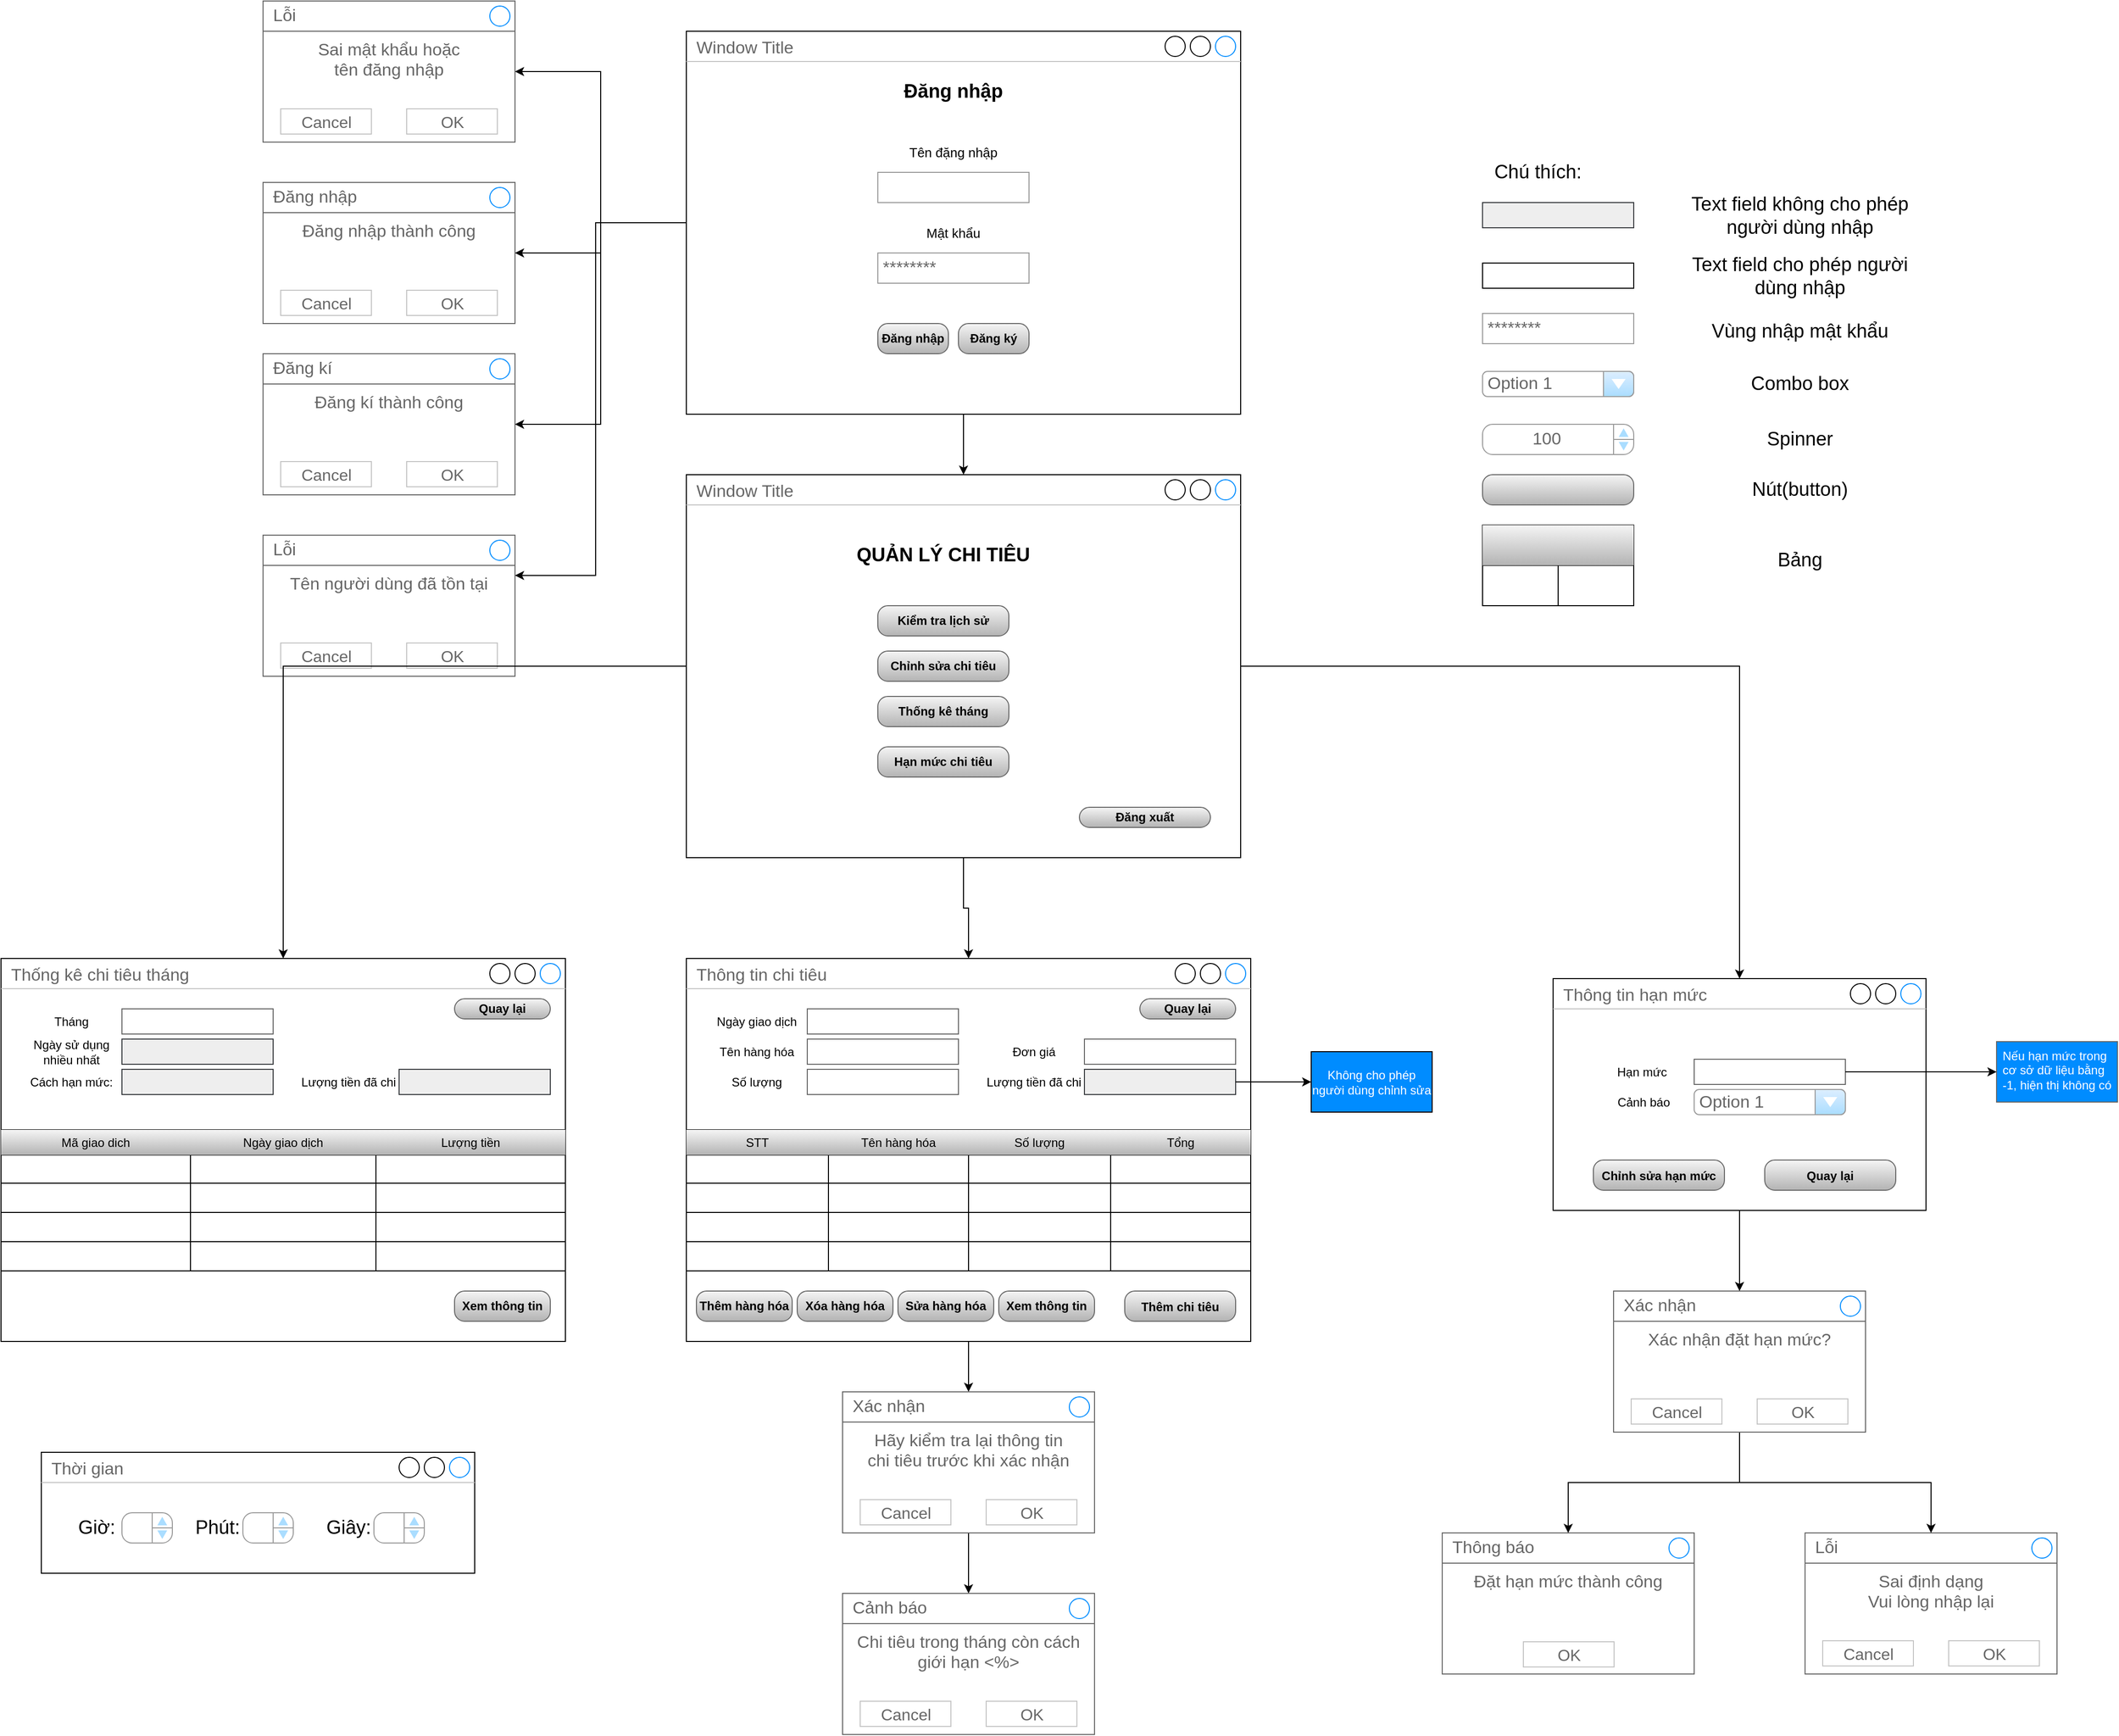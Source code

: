 <mxfile version="14.7.7" type="github">
  <diagram id="RMA0gpW58A4giQYbhMxl" name="Page-1">
    <mxGraphModel dx="1958" dy="1825" grid="1" gridSize="10" guides="1" tooltips="1" connect="1" arrows="1" fold="1" page="1" pageScale="1" pageWidth="850" pageHeight="1100" math="0" shadow="0">
      <root>
        <mxCell id="0" />
        <mxCell id="1" parent="0" />
        <mxCell id="KsnyNKV8xD6eK6TbKihS-121" style="edgeStyle=orthogonalEdgeStyle;rounded=0;orthogonalLoop=1;jettySize=auto;html=1;fontSize=12;" parent="1" source="bsy1FFPhVirSa5bNv7_C-1" target="KsnyNKV8xD6eK6TbKihS-117" edge="1">
          <mxGeometry relative="1" as="geometry" />
        </mxCell>
        <mxCell id="fEtWrxZ9Q_CUSQm69vdD-6" style="edgeStyle=orthogonalEdgeStyle;rounded=0;orthogonalLoop=1;jettySize=auto;html=1;" parent="1" source="KsnyNKV8xD6eK6TbKihS-116" target="fEtWrxZ9Q_CUSQm69vdD-1" edge="1">
          <mxGeometry relative="1" as="geometry" />
        </mxCell>
        <mxCell id="KsnyNKV8xD6eK6TbKihS-116" value="Hãy kiểm tra lại thông tin&lt;br&gt;chi tiêu trước khi xác nhận" style="strokeWidth=1;shadow=0;dashed=0;align=center;html=1;shape=mxgraph.mockup.containers.rrect;rSize=0;strokeColor=#666666;fontColor=#666666;fontSize=17;verticalAlign=top;whiteSpace=wrap;fillColor=#ffffff;spacingTop=32;" parent="1" vertex="1">
          <mxGeometry x="245" y="480" width="250" height="140" as="geometry" />
        </mxCell>
        <mxCell id="KsnyNKV8xD6eK6TbKihS-117" value="Xác nhận" style="strokeWidth=1;shadow=0;dashed=0;align=center;html=1;shape=mxgraph.mockup.containers.rrect;rSize=0;fontSize=17;fontColor=#666666;strokeColor=#666666;align=left;spacingLeft=8;fillColor=none;resizeWidth=1;" parent="KsnyNKV8xD6eK6TbKihS-116" vertex="1">
          <mxGeometry width="250" height="30" relative="1" as="geometry" />
        </mxCell>
        <mxCell id="KsnyNKV8xD6eK6TbKihS-118" value="" style="shape=ellipse;strokeColor=#008cff;resizable=0;fillColor=none;html=1;" parent="KsnyNKV8xD6eK6TbKihS-117" vertex="1">
          <mxGeometry x="1" y="0.5" width="20" height="20" relative="1" as="geometry">
            <mxPoint x="-25" y="-10" as="offset" />
          </mxGeometry>
        </mxCell>
        <mxCell id="KsnyNKV8xD6eK6TbKihS-119" value="Cancel" style="strokeWidth=1;shadow=0;dashed=0;align=center;html=1;shape=mxgraph.mockup.containers.rrect;rSize=0;fontSize=16;fontColor=#666666;strokeColor=#c4c4c4;whiteSpace=wrap;fillColor=none;" parent="KsnyNKV8xD6eK6TbKihS-116" vertex="1">
          <mxGeometry x="0.25" y="1" width="90" height="25" relative="1" as="geometry">
            <mxPoint x="-45" y="-33" as="offset" />
          </mxGeometry>
        </mxCell>
        <mxCell id="KsnyNKV8xD6eK6TbKihS-120" value="OK" style="strokeWidth=1;shadow=0;dashed=0;align=center;html=1;shape=mxgraph.mockup.containers.rrect;rSize=0;fontSize=16;fontColor=#666666;strokeColor=#c4c4c4;whiteSpace=wrap;fillColor=none;" parent="KsnyNKV8xD6eK6TbKihS-116" vertex="1">
          <mxGeometry x="0.75" y="1" width="90" height="25" relative="1" as="geometry">
            <mxPoint x="-45" y="-33" as="offset" />
          </mxGeometry>
        </mxCell>
        <mxCell id="KsnyNKV8xD6eK6TbKihS-128" value="&lt;span style=&quot;font-weight: normal&quot;&gt;Không cho phép người dùng chỉnh sửa&lt;/span&gt;" style="whiteSpace=wrap;html=1;shadow=0;dashed=0;fontStyle=1;strokeWidth=1;fillColor=#008CFF;fontColor=#FFFFFF;" parent="1" vertex="1">
          <mxGeometry x="710" y="142.5" width="120" height="60" as="geometry" />
        </mxCell>
        <mxCell id="KsnyNKV8xD6eK6TbKihS-130" value="" style="group" parent="1" vertex="1" connectable="0">
          <mxGeometry x="90" y="50" width="560" height="380" as="geometry" />
        </mxCell>
        <mxCell id="bsy1FFPhVirSa5bNv7_C-1" value="Thông tin chi tiêu" style="strokeWidth=1;shadow=0;dashed=0;align=center;html=1;shape=mxgraph.mockup.containers.window;align=left;verticalAlign=top;spacingLeft=8;strokeColor2=#008cff;strokeColor3=#c4c4c4;fontColor=#666666;mainText=;fontSize=17;labelBackgroundColor=none;" parent="KsnyNKV8xD6eK6TbKihS-130" vertex="1">
          <mxGeometry width="560" height="380" as="geometry" />
        </mxCell>
        <mxCell id="bsy1FFPhVirSa5bNv7_C-2" value="Ngày giao dịch" style="text;html=1;strokeColor=none;fillColor=none;align=center;verticalAlign=middle;whiteSpace=wrap;rounded=0;" parent="KsnyNKV8xD6eK6TbKihS-130" vertex="1">
          <mxGeometry x="20" y="50" width="100" height="25" as="geometry" />
        </mxCell>
        <mxCell id="bsy1FFPhVirSa5bNv7_C-3" value="" style="strokeWidth=1;shadow=0;dashed=0;align=center;html=1;shape=mxgraph.mockup.text.textBox;fontColor=#666666;align=left;fontSize=12;spacingLeft=4;spacingTop=-3;strokeColor=#666666;mainText=" parent="KsnyNKV8xD6eK6TbKihS-130" vertex="1">
          <mxGeometry x="120" y="50" width="150" height="25" as="geometry" />
        </mxCell>
        <mxCell id="KsnyNKV8xD6eK6TbKihS-67" value="" style="shape=table;html=1;whiteSpace=wrap;startSize=0;container=1;collapsible=0;childLayout=tableLayout;" parent="KsnyNKV8xD6eK6TbKihS-130" vertex="1">
          <mxGeometry y="170" width="560" height="140" as="geometry" />
        </mxCell>
        <mxCell id="KsnyNKV8xD6eK6TbKihS-68" value="" style="shape=partialRectangle;html=1;whiteSpace=wrap;collapsible=0;dropTarget=0;pointerEvents=0;fillColor=none;top=0;left=0;bottom=0;right=0;points=[[0,0.5],[1,0.5]];portConstraint=eastwest;" parent="KsnyNKV8xD6eK6TbKihS-67" vertex="1">
          <mxGeometry width="560" height="25" as="geometry" />
        </mxCell>
        <mxCell id="KsnyNKV8xD6eK6TbKihS-69" value="STT" style="shape=partialRectangle;html=1;whiteSpace=wrap;connectable=0;overflow=hidden;fillColor=#f5f5f5;top=0;left=0;bottom=0;right=0;strokeColor=#666666;gradientDirection=south;gradientColor=#b3b3b3;" parent="KsnyNKV8xD6eK6TbKihS-68" vertex="1">
          <mxGeometry width="141" height="25" as="geometry" />
        </mxCell>
        <mxCell id="KsnyNKV8xD6eK6TbKihS-70" value="Tên hàng hóa" style="shape=partialRectangle;html=1;whiteSpace=wrap;connectable=0;overflow=hidden;fillColor=#f5f5f5;top=0;left=0;bottom=0;right=0;strokeColor=#666666;gradientDirection=south;gradientColor=#b3b3b3;" parent="KsnyNKV8xD6eK6TbKihS-68" vertex="1">
          <mxGeometry x="141" width="139" height="25" as="geometry" />
        </mxCell>
        <mxCell id="KsnyNKV8xD6eK6TbKihS-71" value="Số lượng" style="shape=partialRectangle;html=1;whiteSpace=wrap;connectable=0;overflow=hidden;fillColor=#f5f5f5;top=0;left=0;bottom=0;right=0;strokeColor=#666666;gradientDirection=south;gradientColor=#b3b3b3;" parent="KsnyNKV8xD6eK6TbKihS-68" vertex="1">
          <mxGeometry x="280" width="141" height="25" as="geometry" />
        </mxCell>
        <mxCell id="KsnyNKV8xD6eK6TbKihS-72" value="Tổng" style="shape=partialRectangle;html=1;whiteSpace=wrap;connectable=0;overflow=hidden;fillColor=#f5f5f5;top=0;left=0;bottom=0;right=0;strokeColor=#666666;gradientDirection=south;gradientColor=#b3b3b3;" parent="KsnyNKV8xD6eK6TbKihS-68" vertex="1">
          <mxGeometry x="421" width="139" height="25" as="geometry" />
        </mxCell>
        <mxCell id="KsnyNKV8xD6eK6TbKihS-73" value="" style="shape=partialRectangle;html=1;whiteSpace=wrap;collapsible=0;dropTarget=0;pointerEvents=0;fillColor=none;top=0;left=0;bottom=0;right=0;points=[[0,0.5],[1,0.5]];portConstraint=eastwest;" parent="KsnyNKV8xD6eK6TbKihS-67" vertex="1">
          <mxGeometry y="25" width="560" height="28" as="geometry" />
        </mxCell>
        <mxCell id="KsnyNKV8xD6eK6TbKihS-74" value="" style="shape=partialRectangle;html=1;whiteSpace=wrap;connectable=0;overflow=hidden;fillColor=none;top=0;left=0;bottom=0;right=0;" parent="KsnyNKV8xD6eK6TbKihS-73" vertex="1">
          <mxGeometry width="141" height="28" as="geometry" />
        </mxCell>
        <mxCell id="KsnyNKV8xD6eK6TbKihS-75" value="" style="shape=partialRectangle;html=1;whiteSpace=wrap;connectable=0;overflow=hidden;fillColor=none;top=0;left=0;bottom=0;right=0;" parent="KsnyNKV8xD6eK6TbKihS-73" vertex="1">
          <mxGeometry x="141" width="139" height="28" as="geometry" />
        </mxCell>
        <mxCell id="KsnyNKV8xD6eK6TbKihS-76" value="" style="shape=partialRectangle;html=1;whiteSpace=wrap;connectable=0;overflow=hidden;fillColor=none;top=0;left=0;bottom=0;right=0;" parent="KsnyNKV8xD6eK6TbKihS-73" vertex="1">
          <mxGeometry x="280" width="141" height="28" as="geometry" />
        </mxCell>
        <mxCell id="KsnyNKV8xD6eK6TbKihS-77" value="" style="shape=partialRectangle;html=1;whiteSpace=wrap;connectable=0;overflow=hidden;fillColor=none;top=0;left=0;bottom=0;right=0;" parent="KsnyNKV8xD6eK6TbKihS-73" vertex="1">
          <mxGeometry x="421" width="139" height="28" as="geometry" />
        </mxCell>
        <mxCell id="KsnyNKV8xD6eK6TbKihS-78" value="" style="shape=partialRectangle;html=1;whiteSpace=wrap;collapsible=0;dropTarget=0;pointerEvents=0;fillColor=none;top=0;left=0;bottom=0;right=0;points=[[0,0.5],[1,0.5]];portConstraint=eastwest;" parent="KsnyNKV8xD6eK6TbKihS-67" vertex="1">
          <mxGeometry y="53" width="560" height="29" as="geometry" />
        </mxCell>
        <mxCell id="KsnyNKV8xD6eK6TbKihS-79" value="" style="shape=partialRectangle;html=1;whiteSpace=wrap;connectable=0;overflow=hidden;fillColor=none;top=0;left=0;bottom=0;right=0;" parent="KsnyNKV8xD6eK6TbKihS-78" vertex="1">
          <mxGeometry width="141" height="29" as="geometry" />
        </mxCell>
        <mxCell id="KsnyNKV8xD6eK6TbKihS-80" value="" style="shape=partialRectangle;html=1;whiteSpace=wrap;connectable=0;overflow=hidden;fillColor=none;top=0;left=0;bottom=0;right=0;" parent="KsnyNKV8xD6eK6TbKihS-78" vertex="1">
          <mxGeometry x="141" width="139" height="29" as="geometry" />
        </mxCell>
        <mxCell id="KsnyNKV8xD6eK6TbKihS-81" value="" style="shape=partialRectangle;html=1;whiteSpace=wrap;connectable=0;overflow=hidden;fillColor=none;top=0;left=0;bottom=0;right=0;" parent="KsnyNKV8xD6eK6TbKihS-78" vertex="1">
          <mxGeometry x="280" width="141" height="29" as="geometry" />
        </mxCell>
        <mxCell id="KsnyNKV8xD6eK6TbKihS-82" value="" style="shape=partialRectangle;html=1;whiteSpace=wrap;connectable=0;overflow=hidden;fillColor=none;top=0;left=0;bottom=0;right=0;" parent="KsnyNKV8xD6eK6TbKihS-78" vertex="1">
          <mxGeometry x="421" width="139" height="29" as="geometry" />
        </mxCell>
        <mxCell id="KsnyNKV8xD6eK6TbKihS-83" value="" style="shape=partialRectangle;html=1;whiteSpace=wrap;collapsible=0;dropTarget=0;pointerEvents=0;fillColor=none;top=0;left=0;bottom=0;right=0;points=[[0,0.5],[1,0.5]];portConstraint=eastwest;" parent="KsnyNKV8xD6eK6TbKihS-67" vertex="1">
          <mxGeometry y="82" width="560" height="29" as="geometry" />
        </mxCell>
        <mxCell id="KsnyNKV8xD6eK6TbKihS-84" value="" style="shape=partialRectangle;html=1;whiteSpace=wrap;connectable=0;overflow=hidden;fillColor=none;top=0;left=0;bottom=0;right=0;" parent="KsnyNKV8xD6eK6TbKihS-83" vertex="1">
          <mxGeometry width="141" height="29" as="geometry" />
        </mxCell>
        <mxCell id="KsnyNKV8xD6eK6TbKihS-85" value="" style="shape=partialRectangle;html=1;whiteSpace=wrap;connectable=0;overflow=hidden;fillColor=none;top=0;left=0;bottom=0;right=0;" parent="KsnyNKV8xD6eK6TbKihS-83" vertex="1">
          <mxGeometry x="141" width="139" height="29" as="geometry" />
        </mxCell>
        <mxCell id="KsnyNKV8xD6eK6TbKihS-86" value="" style="shape=partialRectangle;html=1;whiteSpace=wrap;connectable=0;overflow=hidden;fillColor=none;top=0;left=0;bottom=0;right=0;" parent="KsnyNKV8xD6eK6TbKihS-83" vertex="1">
          <mxGeometry x="280" width="141" height="29" as="geometry" />
        </mxCell>
        <mxCell id="KsnyNKV8xD6eK6TbKihS-87" value="" style="shape=partialRectangle;html=1;whiteSpace=wrap;connectable=0;overflow=hidden;fillColor=none;top=0;left=0;bottom=0;right=0;" parent="KsnyNKV8xD6eK6TbKihS-83" vertex="1">
          <mxGeometry x="421" width="139" height="29" as="geometry" />
        </mxCell>
        <mxCell id="KsnyNKV8xD6eK6TbKihS-88" value="" style="shape=partialRectangle;html=1;whiteSpace=wrap;collapsible=0;dropTarget=0;pointerEvents=0;fillColor=none;top=0;left=0;bottom=0;right=0;points=[[0,0.5],[1,0.5]];portConstraint=eastwest;" parent="KsnyNKV8xD6eK6TbKihS-67" vertex="1">
          <mxGeometry y="111" width="560" height="29" as="geometry" />
        </mxCell>
        <mxCell id="KsnyNKV8xD6eK6TbKihS-89" value="" style="shape=partialRectangle;html=1;whiteSpace=wrap;connectable=0;overflow=hidden;fillColor=none;top=0;left=0;bottom=0;right=0;" parent="KsnyNKV8xD6eK6TbKihS-88" vertex="1">
          <mxGeometry width="141" height="29" as="geometry" />
        </mxCell>
        <mxCell id="KsnyNKV8xD6eK6TbKihS-90" value="" style="shape=partialRectangle;html=1;whiteSpace=wrap;connectable=0;overflow=hidden;fillColor=none;top=0;left=0;bottom=0;right=0;" parent="KsnyNKV8xD6eK6TbKihS-88" vertex="1">
          <mxGeometry x="141" width="139" height="29" as="geometry" />
        </mxCell>
        <mxCell id="KsnyNKV8xD6eK6TbKihS-91" value="" style="shape=partialRectangle;html=1;whiteSpace=wrap;connectable=0;overflow=hidden;fillColor=none;top=0;left=0;bottom=0;right=0;" parent="KsnyNKV8xD6eK6TbKihS-88" vertex="1">
          <mxGeometry x="280" width="141" height="29" as="geometry" />
        </mxCell>
        <mxCell id="KsnyNKV8xD6eK6TbKihS-92" value="" style="shape=partialRectangle;html=1;whiteSpace=wrap;connectable=0;overflow=hidden;fillColor=none;top=0;left=0;bottom=0;right=0;" parent="KsnyNKV8xD6eK6TbKihS-88" vertex="1">
          <mxGeometry x="421" width="139" height="29" as="geometry" />
        </mxCell>
        <mxCell id="KsnyNKV8xD6eK6TbKihS-100" value="Tên hàng hóa" style="text;html=1;strokeColor=none;fillColor=none;align=center;verticalAlign=middle;whiteSpace=wrap;rounded=0;" parent="KsnyNKV8xD6eK6TbKihS-130" vertex="1">
          <mxGeometry x="20" y="80" width="100" height="25" as="geometry" />
        </mxCell>
        <mxCell id="KsnyNKV8xD6eK6TbKihS-101" value="" style="strokeWidth=1;shadow=0;dashed=0;align=center;html=1;shape=mxgraph.mockup.text.textBox;fontColor=#666666;align=left;fontSize=12;spacingLeft=4;spacingTop=-3;strokeColor=#666666;mainText=" parent="KsnyNKV8xD6eK6TbKihS-130" vertex="1">
          <mxGeometry x="120" y="80" width="150" height="25" as="geometry" />
        </mxCell>
        <mxCell id="KsnyNKV8xD6eK6TbKihS-102" value="Đơn giá" style="text;html=1;strokeColor=none;fillColor=none;align=center;verticalAlign=middle;whiteSpace=wrap;rounded=0;" parent="KsnyNKV8xD6eK6TbKihS-130" vertex="1">
          <mxGeometry x="295" y="80" width="100" height="25" as="geometry" />
        </mxCell>
        <mxCell id="KsnyNKV8xD6eK6TbKihS-103" value="" style="strokeWidth=1;shadow=0;dashed=0;align=center;html=1;shape=mxgraph.mockup.text.textBox;fontColor=#666666;align=left;fontSize=12;spacingLeft=4;spacingTop=-3;strokeColor=#666666;mainText=" parent="KsnyNKV8xD6eK6TbKihS-130" vertex="1">
          <mxGeometry x="395" y="80" width="150" height="25" as="geometry" />
        </mxCell>
        <mxCell id="KsnyNKV8xD6eK6TbKihS-104" value="Số lượng" style="text;html=1;strokeColor=none;fillColor=none;align=center;verticalAlign=middle;whiteSpace=wrap;rounded=0;" parent="KsnyNKV8xD6eK6TbKihS-130" vertex="1">
          <mxGeometry x="20" y="110" width="100" height="25" as="geometry" />
        </mxCell>
        <mxCell id="KsnyNKV8xD6eK6TbKihS-105" value="" style="strokeWidth=1;shadow=0;dashed=0;align=center;html=1;shape=mxgraph.mockup.text.textBox;fontColor=#666666;align=left;fontSize=12;spacingLeft=4;spacingTop=-3;strokeColor=#666666;mainText=" parent="KsnyNKV8xD6eK6TbKihS-130" vertex="1">
          <mxGeometry x="120" y="110" width="150" height="25" as="geometry" />
        </mxCell>
        <mxCell id="KsnyNKV8xD6eK6TbKihS-107" value="Lượng tiền đã chi" style="text;html=1;strokeColor=none;fillColor=none;align=center;verticalAlign=middle;whiteSpace=wrap;rounded=0;" parent="KsnyNKV8xD6eK6TbKihS-130" vertex="1">
          <mxGeometry x="295" y="110" width="100" height="25" as="geometry" />
        </mxCell>
        <mxCell id="KsnyNKV8xD6eK6TbKihS-108" value="" style="strokeWidth=1;shadow=0;dashed=0;align=center;html=1;shape=mxgraph.mockup.text.textBox;align=left;fontSize=12;spacingLeft=4;spacingTop=-3;strokeColor=#36393d;mainText=;fillColor=#eeeeee;" parent="KsnyNKV8xD6eK6TbKihS-130" vertex="1">
          <mxGeometry x="395" y="110" width="150" height="25" as="geometry" />
        </mxCell>
        <mxCell id="KsnyNKV8xD6eK6TbKihS-109" value="Thêm hàng hóa" style="strokeWidth=1;shadow=0;dashed=0;align=center;html=1;shape=mxgraph.mockup.buttons.button;strokeColor=#666666;mainText=;buttonStyle=round;fontSize=12;fontStyle=1;fillColor=#f5f5f5;whiteSpace=wrap;gradientColor=#b3b3b3;" parent="KsnyNKV8xD6eK6TbKihS-130" vertex="1">
          <mxGeometry x="10" y="330" width="95" height="30" as="geometry" />
        </mxCell>
        <mxCell id="KsnyNKV8xD6eK6TbKihS-113" value="Xóa hàng hóa" style="strokeWidth=1;shadow=0;dashed=0;align=center;html=1;shape=mxgraph.mockup.buttons.button;strokeColor=#666666;mainText=;buttonStyle=round;fontSize=12;fontStyle=1;fillColor=#f5f5f5;whiteSpace=wrap;gradientColor=#b3b3b3;" parent="KsnyNKV8xD6eK6TbKihS-130" vertex="1">
          <mxGeometry x="110" y="330" width="95" height="30" as="geometry" />
        </mxCell>
        <mxCell id="KsnyNKV8xD6eK6TbKihS-114" value="Sửa hàng hóa" style="strokeWidth=1;shadow=0;dashed=0;align=center;html=1;shape=mxgraph.mockup.buttons.button;strokeColor=#666666;mainText=;buttonStyle=round;fontSize=12;fontStyle=1;fillColor=#f5f5f5;whiteSpace=wrap;gradientColor=#b3b3b3;" parent="KsnyNKV8xD6eK6TbKihS-130" vertex="1">
          <mxGeometry x="210" y="330" width="95" height="30" as="geometry" />
        </mxCell>
        <mxCell id="KsnyNKV8xD6eK6TbKihS-115" value="Thêm chi tiêu" style="strokeWidth=1;shadow=0;dashed=0;align=center;shape=mxgraph.mockup.buttons.button;strokeColor=#666666;mainText=;buttonStyle=round;fontSize=12;fontStyle=1;fillColor=#f5f5f5;gradientColor=#b3b3b3;" parent="KsnyNKV8xD6eK6TbKihS-130" vertex="1">
          <mxGeometry x="435" y="330" width="110" height="30" as="geometry" />
        </mxCell>
        <mxCell id="KsnyNKV8xD6eK6TbKihS-123" value="Quay lại" style="strokeWidth=1;shadow=0;dashed=0;align=center;html=1;shape=mxgraph.mockup.buttons.button;strokeColor=#666666;mainText=;buttonStyle=round;fontSize=12;fontStyle=1;fillColor=#f5f5f5;whiteSpace=wrap;gradientColor=#b3b3b3;" parent="KsnyNKV8xD6eK6TbKihS-130" vertex="1">
          <mxGeometry x="450" y="40" width="95" height="20" as="geometry" />
        </mxCell>
        <mxCell id="09SewAB6d0spETSHWCLL-44" value="Xem thông tin" style="strokeWidth=1;shadow=0;dashed=0;align=center;html=1;shape=mxgraph.mockup.buttons.button;strokeColor=#666666;mainText=;buttonStyle=round;fontSize=12;fontStyle=1;fillColor=#f5f5f5;whiteSpace=wrap;gradientColor=#b3b3b3;" parent="KsnyNKV8xD6eK6TbKihS-130" vertex="1">
          <mxGeometry x="310" y="330" width="95" height="30" as="geometry" />
        </mxCell>
        <mxCell id="KsnyNKV8xD6eK6TbKihS-131" value="" style="group" parent="1" vertex="1" connectable="0">
          <mxGeometry x="950" y="70" width="370" height="230" as="geometry" />
        </mxCell>
        <mxCell id="KsnyNKV8xD6eK6TbKihS-132" value="Thông tin hạn mức" style="strokeWidth=1;shadow=0;dashed=0;align=center;html=1;shape=mxgraph.mockup.containers.window;align=left;verticalAlign=top;spacingLeft=8;strokeColor2=#008cff;strokeColor3=#c4c4c4;fontColor=#666666;mainText=;fontSize=17;labelBackgroundColor=none;" parent="KsnyNKV8xD6eK6TbKihS-131" vertex="1">
          <mxGeometry width="370.0" height="230" as="geometry" />
        </mxCell>
        <mxCell id="KsnyNKV8xD6eK6TbKihS-174" value="Hạn mức&amp;nbsp;" style="text;html=1;strokeColor=none;fillColor=none;align=center;verticalAlign=middle;whiteSpace=wrap;rounded=0;" parent="KsnyNKV8xD6eK6TbKihS-131" vertex="1">
          <mxGeometry x="40" y="80" width="100" height="25" as="geometry" />
        </mxCell>
        <mxCell id="KsnyNKV8xD6eK6TbKihS-175" value="" style="strokeWidth=1;shadow=0;dashed=0;align=center;html=1;shape=mxgraph.mockup.text.textBox;fontColor=#666666;align=left;fontSize=12;spacingLeft=4;spacingTop=-3;strokeColor=#666666;mainText=" parent="KsnyNKV8xD6eK6TbKihS-131" vertex="1">
          <mxGeometry x="140" y="80" width="150" height="25" as="geometry" />
        </mxCell>
        <mxCell id="KsnyNKV8xD6eK6TbKihS-178" value="Quay lại" style="strokeWidth=1;shadow=0;dashed=0;align=center;shape=mxgraph.mockup.buttons.button;strokeColor=#666666;mainText=;buttonStyle=round;fontSize=12;fontStyle=1;fillColor=#f5f5f5;gradientColor=#b3b3b3;" parent="KsnyNKV8xD6eK6TbKihS-131" vertex="1">
          <mxGeometry x="210" y="180" width="130" height="30" as="geometry" />
        </mxCell>
        <mxCell id="KsnyNKV8xD6eK6TbKihS-179" value="Chỉnh sửa hạn mức" style="strokeWidth=1;shadow=0;dashed=0;align=center;shape=mxgraph.mockup.buttons.button;strokeColor=#666666;mainText=;buttonStyle=round;fontSize=12;fontStyle=1;fillColor=#f5f5f5;gradientColor=#b3b3b3;" parent="KsnyNKV8xD6eK6TbKihS-131" vertex="1">
          <mxGeometry x="40" y="180" width="130" height="30" as="geometry" />
        </mxCell>
        <mxCell id="fEtWrxZ9Q_CUSQm69vdD-7" value="Cảnh báo" style="text;html=1;strokeColor=none;fillColor=none;align=center;verticalAlign=middle;whiteSpace=wrap;rounded=0;" parent="KsnyNKV8xD6eK6TbKihS-131" vertex="1">
          <mxGeometry x="40" y="110" width="100" height="25" as="geometry" />
        </mxCell>
        <mxCell id="fEtWrxZ9Q_CUSQm69vdD-9" value="Option 1" style="strokeWidth=1;shadow=0;dashed=0;align=center;html=1;shape=mxgraph.mockup.forms.comboBox;strokeColor=#999999;fillColor=#ddeeff;align=left;fillColor2=#aaddff;mainText=;fontColor=#666666;fontSize=17;spacingLeft=3;" parent="KsnyNKV8xD6eK6TbKihS-131" vertex="1">
          <mxGeometry x="140" y="110" width="150" height="25" as="geometry" />
        </mxCell>
        <mxCell id="KsnyNKV8xD6eK6TbKihS-176" value="Nếu hạn mức trong cơ sở dữ liệu bằng -1, hiện thị không có" style="whiteSpace=wrap;html=1;shadow=0;dashed=0;align=left;strokeColor=#666666;strokeWidth=1;spacingTop=-3;spacingLeft=4;fillColor=#008CFF;fontColor=#FFFFFF;" parent="1" vertex="1">
          <mxGeometry x="1390" y="132.5" width="120" height="60" as="geometry" />
        </mxCell>
        <mxCell id="KsnyNKV8xD6eK6TbKihS-177" value="" style="edgeStyle=orthogonalEdgeStyle;rounded=0;orthogonalLoop=1;jettySize=auto;html=1;fontSize=12;fontColor=#FFFFFF;" parent="1" source="KsnyNKV8xD6eK6TbKihS-175" target="KsnyNKV8xD6eK6TbKihS-176" edge="1">
          <mxGeometry relative="1" as="geometry" />
        </mxCell>
        <mxCell id="KsnyNKV8xD6eK6TbKihS-180" value="Đặt hạn mức thành công" style="strokeWidth=1;shadow=0;dashed=0;align=center;html=1;shape=mxgraph.mockup.containers.rrect;rSize=0;strokeColor=#666666;fontColor=#666666;fontSize=17;verticalAlign=top;whiteSpace=wrap;fillColor=#ffffff;spacingTop=32;" parent="1" vertex="1">
          <mxGeometry x="840" y="620" width="250" height="140" as="geometry" />
        </mxCell>
        <mxCell id="KsnyNKV8xD6eK6TbKihS-181" value="Thông báo" style="strokeWidth=1;shadow=0;dashed=0;align=center;html=1;shape=mxgraph.mockup.containers.rrect;rSize=0;fontSize=17;fontColor=#666666;strokeColor=#666666;align=left;spacingLeft=8;fillColor=none;resizeWidth=1;" parent="KsnyNKV8xD6eK6TbKihS-180" vertex="1">
          <mxGeometry width="250" height="30" relative="1" as="geometry" />
        </mxCell>
        <mxCell id="KsnyNKV8xD6eK6TbKihS-182" value="" style="shape=ellipse;strokeColor=#008cff;resizable=0;fillColor=none;html=1;" parent="KsnyNKV8xD6eK6TbKihS-181" vertex="1">
          <mxGeometry x="1" y="0.5" width="20" height="20" relative="1" as="geometry">
            <mxPoint x="-25" y="-10" as="offset" />
          </mxGeometry>
        </mxCell>
        <mxCell id="KsnyNKV8xD6eK6TbKihS-184" value="OK" style="strokeWidth=1;shadow=0;dashed=0;align=center;html=1;shape=mxgraph.mockup.containers.rrect;rSize=0;fontSize=16;fontColor=#666666;strokeColor=#c4c4c4;whiteSpace=wrap;fillColor=none;" parent="KsnyNKV8xD6eK6TbKihS-180" vertex="1">
          <mxGeometry x="0.75" y="1" width="90" height="25" relative="1" as="geometry">
            <mxPoint x="-107" y="-32" as="offset" />
          </mxGeometry>
        </mxCell>
        <mxCell id="KsnyNKV8xD6eK6TbKihS-190" value="Sai định dạng&lt;br&gt;Vui lòng nhập lại" style="strokeWidth=1;shadow=0;dashed=0;align=center;html=1;shape=mxgraph.mockup.containers.rrect;rSize=0;strokeColor=#666666;fontColor=#666666;fontSize=17;verticalAlign=top;whiteSpace=wrap;fillColor=#ffffff;spacingTop=32;" parent="1" vertex="1">
          <mxGeometry x="1200" y="620" width="250" height="140" as="geometry" />
        </mxCell>
        <mxCell id="KsnyNKV8xD6eK6TbKihS-191" value="Lỗi" style="strokeWidth=1;shadow=0;dashed=0;align=center;html=1;shape=mxgraph.mockup.containers.rrect;rSize=0;fontSize=17;fontColor=#666666;strokeColor=#666666;align=left;spacingLeft=8;fillColor=none;resizeWidth=1;" parent="KsnyNKV8xD6eK6TbKihS-190" vertex="1">
          <mxGeometry width="250" height="30" relative="1" as="geometry" />
        </mxCell>
        <mxCell id="KsnyNKV8xD6eK6TbKihS-192" value="" style="shape=ellipse;strokeColor=#008cff;resizable=0;fillColor=none;html=1;" parent="KsnyNKV8xD6eK6TbKihS-191" vertex="1">
          <mxGeometry x="1" y="0.5" width="20" height="20" relative="1" as="geometry">
            <mxPoint x="-25" y="-10" as="offset" />
          </mxGeometry>
        </mxCell>
        <mxCell id="KsnyNKV8xD6eK6TbKihS-193" value="Cancel" style="strokeWidth=1;shadow=0;dashed=0;align=center;html=1;shape=mxgraph.mockup.containers.rrect;rSize=0;fontSize=16;fontColor=#666666;strokeColor=#c4c4c4;whiteSpace=wrap;fillColor=none;" parent="KsnyNKV8xD6eK6TbKihS-190" vertex="1">
          <mxGeometry x="0.25" y="1" width="90" height="25" relative="1" as="geometry">
            <mxPoint x="-45" y="-33" as="offset" />
          </mxGeometry>
        </mxCell>
        <mxCell id="KsnyNKV8xD6eK6TbKihS-194" value="OK" style="strokeWidth=1;shadow=0;dashed=0;align=center;html=1;shape=mxgraph.mockup.containers.rrect;rSize=0;fontSize=16;fontColor=#666666;strokeColor=#c4c4c4;whiteSpace=wrap;fillColor=none;" parent="KsnyNKV8xD6eK6TbKihS-190" vertex="1">
          <mxGeometry x="0.75" y="1" width="90" height="25" relative="1" as="geometry">
            <mxPoint x="-45" y="-33" as="offset" />
          </mxGeometry>
        </mxCell>
        <mxCell id="KsnyNKV8xD6eK6TbKihS-207" style="edgeStyle=orthogonalEdgeStyle;rounded=0;orthogonalLoop=1;jettySize=auto;html=1;fontSize=12;fontColor=#FFFFFF;" parent="1" source="KsnyNKV8xD6eK6TbKihS-201" target="KsnyNKV8xD6eK6TbKihS-180" edge="1">
          <mxGeometry relative="1" as="geometry" />
        </mxCell>
        <mxCell id="KsnyNKV8xD6eK6TbKihS-208" style="edgeStyle=orthogonalEdgeStyle;rounded=0;orthogonalLoop=1;jettySize=auto;html=1;fontSize=12;fontColor=#FFFFFF;" parent="1" source="KsnyNKV8xD6eK6TbKihS-201" target="KsnyNKV8xD6eK6TbKihS-190" edge="1">
          <mxGeometry relative="1" as="geometry" />
        </mxCell>
        <mxCell id="KsnyNKV8xD6eK6TbKihS-201" value="Xác nhận đặt hạn mức?" style="strokeWidth=1;shadow=0;dashed=0;align=center;html=1;shape=mxgraph.mockup.containers.rrect;rSize=0;strokeColor=#666666;fontColor=#666666;fontSize=17;verticalAlign=top;whiteSpace=wrap;fillColor=#ffffff;spacingTop=32;" parent="1" vertex="1">
          <mxGeometry x="1010" y="380" width="250" height="140" as="geometry" />
        </mxCell>
        <mxCell id="KsnyNKV8xD6eK6TbKihS-202" value="Xác nhận" style="strokeWidth=1;shadow=0;dashed=0;align=center;html=1;shape=mxgraph.mockup.containers.rrect;rSize=0;fontSize=17;fontColor=#666666;strokeColor=#666666;align=left;spacingLeft=8;fillColor=none;resizeWidth=1;" parent="KsnyNKV8xD6eK6TbKihS-201" vertex="1">
          <mxGeometry width="250" height="30" relative="1" as="geometry" />
        </mxCell>
        <mxCell id="KsnyNKV8xD6eK6TbKihS-203" value="" style="shape=ellipse;strokeColor=#008cff;resizable=0;fillColor=none;html=1;" parent="KsnyNKV8xD6eK6TbKihS-202" vertex="1">
          <mxGeometry x="1" y="0.5" width="20" height="20" relative="1" as="geometry">
            <mxPoint x="-25" y="-10" as="offset" />
          </mxGeometry>
        </mxCell>
        <mxCell id="KsnyNKV8xD6eK6TbKihS-204" value="Cancel" style="strokeWidth=1;shadow=0;dashed=0;align=center;html=1;shape=mxgraph.mockup.containers.rrect;rSize=0;fontSize=16;fontColor=#666666;strokeColor=#c4c4c4;whiteSpace=wrap;fillColor=none;" parent="KsnyNKV8xD6eK6TbKihS-201" vertex="1">
          <mxGeometry x="0.25" y="1" width="90" height="25" relative="1" as="geometry">
            <mxPoint x="-45" y="-33" as="offset" />
          </mxGeometry>
        </mxCell>
        <mxCell id="KsnyNKV8xD6eK6TbKihS-205" value="OK" style="strokeWidth=1;shadow=0;dashed=0;align=center;html=1;shape=mxgraph.mockup.containers.rrect;rSize=0;fontSize=16;fontColor=#666666;strokeColor=#c4c4c4;whiteSpace=wrap;fillColor=none;" parent="KsnyNKV8xD6eK6TbKihS-201" vertex="1">
          <mxGeometry x="0.75" y="1" width="90" height="25" relative="1" as="geometry">
            <mxPoint x="-45" y="-33" as="offset" />
          </mxGeometry>
        </mxCell>
        <mxCell id="KsnyNKV8xD6eK6TbKihS-206" style="edgeStyle=orthogonalEdgeStyle;rounded=0;orthogonalLoop=1;jettySize=auto;html=1;fontSize=12;fontColor=#FFFFFF;" parent="1" source="KsnyNKV8xD6eK6TbKihS-132" target="KsnyNKV8xD6eK6TbKihS-202" edge="1">
          <mxGeometry relative="1" as="geometry" />
        </mxCell>
        <mxCell id="KsnyNKV8xD6eK6TbKihS-129" value="" style="edgeStyle=orthogonalEdgeStyle;rounded=0;orthogonalLoop=1;jettySize=auto;html=1;fontSize=12;" parent="1" source="KsnyNKV8xD6eK6TbKihS-108" target="KsnyNKV8xD6eK6TbKihS-128" edge="1">
          <mxGeometry relative="1" as="geometry" />
        </mxCell>
        <mxCell id="fEtWrxZ9Q_CUSQm69vdD-1" value="Chi tiêu trong tháng còn cách&lt;br&gt;giới hạn &amp;lt;%&amp;gt;" style="strokeWidth=1;shadow=0;dashed=0;align=center;html=1;shape=mxgraph.mockup.containers.rrect;rSize=0;strokeColor=#666666;fontColor=#666666;fontSize=17;verticalAlign=top;whiteSpace=wrap;fillColor=#ffffff;spacingTop=32;" parent="1" vertex="1">
          <mxGeometry x="245" y="680" width="250" height="140" as="geometry" />
        </mxCell>
        <mxCell id="fEtWrxZ9Q_CUSQm69vdD-2" value="Cảnh báo" style="strokeWidth=1;shadow=0;dashed=0;align=center;html=1;shape=mxgraph.mockup.containers.rrect;rSize=0;fontSize=17;fontColor=#666666;strokeColor=#666666;align=left;spacingLeft=8;fillColor=none;resizeWidth=1;" parent="fEtWrxZ9Q_CUSQm69vdD-1" vertex="1">
          <mxGeometry width="250" height="30" relative="1" as="geometry" />
        </mxCell>
        <mxCell id="fEtWrxZ9Q_CUSQm69vdD-3" value="" style="shape=ellipse;strokeColor=#008cff;resizable=0;fillColor=none;html=1;" parent="fEtWrxZ9Q_CUSQm69vdD-2" vertex="1">
          <mxGeometry x="1" y="0.5" width="20" height="20" relative="1" as="geometry">
            <mxPoint x="-25" y="-10" as="offset" />
          </mxGeometry>
        </mxCell>
        <mxCell id="fEtWrxZ9Q_CUSQm69vdD-4" value="Cancel" style="strokeWidth=1;shadow=0;dashed=0;align=center;html=1;shape=mxgraph.mockup.containers.rrect;rSize=0;fontSize=16;fontColor=#666666;strokeColor=#c4c4c4;whiteSpace=wrap;fillColor=none;" parent="fEtWrxZ9Q_CUSQm69vdD-1" vertex="1">
          <mxGeometry x="0.25" y="1" width="90" height="25" relative="1" as="geometry">
            <mxPoint x="-45" y="-33" as="offset" />
          </mxGeometry>
        </mxCell>
        <mxCell id="fEtWrxZ9Q_CUSQm69vdD-5" value="OK" style="strokeWidth=1;shadow=0;dashed=0;align=center;html=1;shape=mxgraph.mockup.containers.rrect;rSize=0;fontSize=16;fontColor=#666666;strokeColor=#c4c4c4;whiteSpace=wrap;fillColor=none;" parent="fEtWrxZ9Q_CUSQm69vdD-1" vertex="1">
          <mxGeometry x="0.75" y="1" width="90" height="25" relative="1" as="geometry">
            <mxPoint x="-45" y="-33" as="offset" />
          </mxGeometry>
        </mxCell>
        <mxCell id="09SewAB6d0spETSHWCLL-45" value="" style="group" parent="1" vertex="1" connectable="0">
          <mxGeometry x="-590" y="50" width="560" height="380" as="geometry" />
        </mxCell>
        <mxCell id="09SewAB6d0spETSHWCLL-46" value="Thống kê chi tiêu tháng" style="strokeWidth=1;shadow=0;dashed=0;align=center;html=1;shape=mxgraph.mockup.containers.window;align=left;verticalAlign=top;spacingLeft=8;strokeColor2=#008cff;strokeColor3=#c4c4c4;fontColor=#666666;mainText=;fontSize=17;labelBackgroundColor=none;" parent="09SewAB6d0spETSHWCLL-45" vertex="1">
          <mxGeometry width="560" height="380" as="geometry" />
        </mxCell>
        <mxCell id="09SewAB6d0spETSHWCLL-47" value="Tháng" style="text;html=1;strokeColor=none;fillColor=none;align=center;verticalAlign=middle;whiteSpace=wrap;rounded=0;" parent="09SewAB6d0spETSHWCLL-45" vertex="1">
          <mxGeometry x="20" y="50" width="100" height="25" as="geometry" />
        </mxCell>
        <mxCell id="09SewAB6d0spETSHWCLL-48" value="" style="strokeWidth=1;shadow=0;dashed=0;align=center;html=1;shape=mxgraph.mockup.text.textBox;fontColor=#666666;align=left;fontSize=12;spacingLeft=4;spacingTop=-3;strokeColor=#666666;mainText=" parent="09SewAB6d0spETSHWCLL-45" vertex="1">
          <mxGeometry x="120" y="50" width="150" height="25" as="geometry" />
        </mxCell>
        <mxCell id="09SewAB6d0spETSHWCLL-49" value="" style="shape=table;html=1;whiteSpace=wrap;startSize=0;container=1;collapsible=0;childLayout=tableLayout;" parent="09SewAB6d0spETSHWCLL-45" vertex="1">
          <mxGeometry y="170" width="560" height="140" as="geometry" />
        </mxCell>
        <mxCell id="09SewAB6d0spETSHWCLL-50" value="" style="shape=partialRectangle;html=1;whiteSpace=wrap;collapsible=0;dropTarget=0;pointerEvents=0;fillColor=none;top=0;left=0;bottom=0;right=0;points=[[0,0.5],[1,0.5]];portConstraint=eastwest;" parent="09SewAB6d0spETSHWCLL-49" vertex="1">
          <mxGeometry width="560" height="25" as="geometry" />
        </mxCell>
        <mxCell id="09SewAB6d0spETSHWCLL-51" value="Mã giao dich" style="shape=partialRectangle;html=1;whiteSpace=wrap;connectable=0;overflow=hidden;fillColor=#f5f5f5;top=0;left=0;bottom=0;right=0;strokeColor=#666666;gradientDirection=south;gradientColor=#b3b3b3;" parent="09SewAB6d0spETSHWCLL-50" vertex="1">
          <mxGeometry width="188" height="25" as="geometry" />
        </mxCell>
        <mxCell id="09SewAB6d0spETSHWCLL-52" value="Ngày giao dịch" style="shape=partialRectangle;html=1;whiteSpace=wrap;connectable=0;overflow=hidden;fillColor=#f5f5f5;top=0;left=0;bottom=0;right=0;strokeColor=#666666;gradientDirection=south;gradientColor=#b3b3b3;" parent="09SewAB6d0spETSHWCLL-50" vertex="1">
          <mxGeometry x="188" width="184" height="25" as="geometry" />
        </mxCell>
        <mxCell id="09SewAB6d0spETSHWCLL-53" value="Lượng tiền" style="shape=partialRectangle;html=1;whiteSpace=wrap;connectable=0;overflow=hidden;fillColor=#f5f5f5;top=0;left=0;bottom=0;right=0;strokeColor=#666666;gradientDirection=south;gradientColor=#b3b3b3;" parent="09SewAB6d0spETSHWCLL-50" vertex="1">
          <mxGeometry x="372" width="188" height="25" as="geometry" />
        </mxCell>
        <mxCell id="09SewAB6d0spETSHWCLL-55" value="" style="shape=partialRectangle;html=1;whiteSpace=wrap;collapsible=0;dropTarget=0;pointerEvents=0;fillColor=none;top=0;left=0;bottom=0;right=0;points=[[0,0.5],[1,0.5]];portConstraint=eastwest;" parent="09SewAB6d0spETSHWCLL-49" vertex="1">
          <mxGeometry y="25" width="560" height="28" as="geometry" />
        </mxCell>
        <mxCell id="09SewAB6d0spETSHWCLL-56" value="" style="shape=partialRectangle;html=1;whiteSpace=wrap;connectable=0;overflow=hidden;fillColor=none;top=0;left=0;bottom=0;right=0;" parent="09SewAB6d0spETSHWCLL-55" vertex="1">
          <mxGeometry width="188" height="28" as="geometry" />
        </mxCell>
        <mxCell id="09SewAB6d0spETSHWCLL-57" value="" style="shape=partialRectangle;html=1;whiteSpace=wrap;connectable=0;overflow=hidden;fillColor=none;top=0;left=0;bottom=0;right=0;" parent="09SewAB6d0spETSHWCLL-55" vertex="1">
          <mxGeometry x="188" width="184" height="28" as="geometry" />
        </mxCell>
        <mxCell id="09SewAB6d0spETSHWCLL-58" value="" style="shape=partialRectangle;html=1;whiteSpace=wrap;connectable=0;overflow=hidden;fillColor=none;top=0;left=0;bottom=0;right=0;" parent="09SewAB6d0spETSHWCLL-55" vertex="1">
          <mxGeometry x="372" width="188" height="28" as="geometry" />
        </mxCell>
        <mxCell id="09SewAB6d0spETSHWCLL-60" value="" style="shape=partialRectangle;html=1;whiteSpace=wrap;collapsible=0;dropTarget=0;pointerEvents=0;fillColor=none;top=0;left=0;bottom=0;right=0;points=[[0,0.5],[1,0.5]];portConstraint=eastwest;" parent="09SewAB6d0spETSHWCLL-49" vertex="1">
          <mxGeometry y="53" width="560" height="29" as="geometry" />
        </mxCell>
        <mxCell id="09SewAB6d0spETSHWCLL-61" value="" style="shape=partialRectangle;html=1;whiteSpace=wrap;connectable=0;overflow=hidden;fillColor=none;top=0;left=0;bottom=0;right=0;" parent="09SewAB6d0spETSHWCLL-60" vertex="1">
          <mxGeometry width="188" height="29" as="geometry" />
        </mxCell>
        <mxCell id="09SewAB6d0spETSHWCLL-62" value="" style="shape=partialRectangle;html=1;whiteSpace=wrap;connectable=0;overflow=hidden;fillColor=none;top=0;left=0;bottom=0;right=0;" parent="09SewAB6d0spETSHWCLL-60" vertex="1">
          <mxGeometry x="188" width="184" height="29" as="geometry" />
        </mxCell>
        <mxCell id="09SewAB6d0spETSHWCLL-63" value="" style="shape=partialRectangle;html=1;whiteSpace=wrap;connectable=0;overflow=hidden;fillColor=none;top=0;left=0;bottom=0;right=0;" parent="09SewAB6d0spETSHWCLL-60" vertex="1">
          <mxGeometry x="372" width="188" height="29" as="geometry" />
        </mxCell>
        <mxCell id="09SewAB6d0spETSHWCLL-65" value="" style="shape=partialRectangle;html=1;whiteSpace=wrap;collapsible=0;dropTarget=0;pointerEvents=0;fillColor=none;top=0;left=0;bottom=0;right=0;points=[[0,0.5],[1,0.5]];portConstraint=eastwest;" parent="09SewAB6d0spETSHWCLL-49" vertex="1">
          <mxGeometry y="82" width="560" height="29" as="geometry" />
        </mxCell>
        <mxCell id="09SewAB6d0spETSHWCLL-66" value="" style="shape=partialRectangle;html=1;whiteSpace=wrap;connectable=0;overflow=hidden;fillColor=none;top=0;left=0;bottom=0;right=0;" parent="09SewAB6d0spETSHWCLL-65" vertex="1">
          <mxGeometry width="188" height="29" as="geometry" />
        </mxCell>
        <mxCell id="09SewAB6d0spETSHWCLL-67" value="" style="shape=partialRectangle;html=1;whiteSpace=wrap;connectable=0;overflow=hidden;fillColor=none;top=0;left=0;bottom=0;right=0;" parent="09SewAB6d0spETSHWCLL-65" vertex="1">
          <mxGeometry x="188" width="184" height="29" as="geometry" />
        </mxCell>
        <mxCell id="09SewAB6d0spETSHWCLL-68" value="" style="shape=partialRectangle;html=1;whiteSpace=wrap;connectable=0;overflow=hidden;fillColor=none;top=0;left=0;bottom=0;right=0;" parent="09SewAB6d0spETSHWCLL-65" vertex="1">
          <mxGeometry x="372" width="188" height="29" as="geometry" />
        </mxCell>
        <mxCell id="09SewAB6d0spETSHWCLL-70" value="" style="shape=partialRectangle;html=1;whiteSpace=wrap;collapsible=0;dropTarget=0;pointerEvents=0;fillColor=none;top=0;left=0;bottom=0;right=0;points=[[0,0.5],[1,0.5]];portConstraint=eastwest;" parent="09SewAB6d0spETSHWCLL-49" vertex="1">
          <mxGeometry y="111" width="560" height="29" as="geometry" />
        </mxCell>
        <mxCell id="09SewAB6d0spETSHWCLL-71" value="" style="shape=partialRectangle;html=1;whiteSpace=wrap;connectable=0;overflow=hidden;fillColor=none;top=0;left=0;bottom=0;right=0;" parent="09SewAB6d0spETSHWCLL-70" vertex="1">
          <mxGeometry width="188" height="29" as="geometry" />
        </mxCell>
        <mxCell id="09SewAB6d0spETSHWCLL-72" value="" style="shape=partialRectangle;html=1;whiteSpace=wrap;connectable=0;overflow=hidden;fillColor=none;top=0;left=0;bottom=0;right=0;" parent="09SewAB6d0spETSHWCLL-70" vertex="1">
          <mxGeometry x="188" width="184" height="29" as="geometry" />
        </mxCell>
        <mxCell id="09SewAB6d0spETSHWCLL-73" value="" style="shape=partialRectangle;html=1;whiteSpace=wrap;connectable=0;overflow=hidden;fillColor=none;top=0;left=0;bottom=0;right=0;" parent="09SewAB6d0spETSHWCLL-70" vertex="1">
          <mxGeometry x="372" width="188" height="29" as="geometry" />
        </mxCell>
        <mxCell id="09SewAB6d0spETSHWCLL-75" value="Ngày sử dụng nhiều nhất" style="text;html=1;strokeColor=none;fillColor=none;align=center;verticalAlign=middle;whiteSpace=wrap;rounded=0;" parent="09SewAB6d0spETSHWCLL-45" vertex="1">
          <mxGeometry x="20" y="80" width="100" height="25" as="geometry" />
        </mxCell>
        <mxCell id="09SewAB6d0spETSHWCLL-76" value="" style="strokeWidth=1;shadow=0;dashed=0;align=center;html=1;shape=mxgraph.mockup.text.textBox;align=left;fontSize=12;spacingLeft=4;spacingTop=-3;strokeColor=#36393d;mainText=;fillColor=#eeeeee;" parent="09SewAB6d0spETSHWCLL-45" vertex="1">
          <mxGeometry x="120" y="80" width="150" height="25" as="geometry" />
        </mxCell>
        <mxCell id="09SewAB6d0spETSHWCLL-77" value="Cách hạn mức:" style="text;html=1;strokeColor=none;fillColor=none;align=center;verticalAlign=middle;whiteSpace=wrap;rounded=0;" parent="09SewAB6d0spETSHWCLL-45" vertex="1">
          <mxGeometry x="20" y="110" width="100" height="25" as="geometry" />
        </mxCell>
        <mxCell id="09SewAB6d0spETSHWCLL-78" value="" style="strokeWidth=1;shadow=0;dashed=0;align=center;html=1;shape=mxgraph.mockup.text.textBox;align=left;fontSize=12;spacingLeft=4;spacingTop=-3;strokeColor=#36393d;mainText=;fillColor=#eeeeee;" parent="09SewAB6d0spETSHWCLL-45" vertex="1">
          <mxGeometry x="120" y="110" width="150" height="25" as="geometry" />
        </mxCell>
        <mxCell id="09SewAB6d0spETSHWCLL-81" value="Lượng tiền đã chi" style="text;html=1;strokeColor=none;fillColor=none;align=center;verticalAlign=middle;whiteSpace=wrap;rounded=0;" parent="09SewAB6d0spETSHWCLL-45" vertex="1">
          <mxGeometry x="295" y="110" width="100" height="25" as="geometry" />
        </mxCell>
        <mxCell id="09SewAB6d0spETSHWCLL-82" value="" style="strokeWidth=1;shadow=0;dashed=0;align=center;html=1;shape=mxgraph.mockup.text.textBox;align=left;fontSize=12;spacingLeft=4;spacingTop=-3;strokeColor=#36393d;mainText=;fillColor=#eeeeee;" parent="09SewAB6d0spETSHWCLL-45" vertex="1">
          <mxGeometry x="395" y="110" width="150" height="25" as="geometry" />
        </mxCell>
        <mxCell id="09SewAB6d0spETSHWCLL-87" value="Quay lại" style="strokeWidth=1;shadow=0;dashed=0;align=center;html=1;shape=mxgraph.mockup.buttons.button;strokeColor=#666666;mainText=;buttonStyle=round;fontSize=12;fontStyle=1;fillColor=#f5f5f5;whiteSpace=wrap;gradientColor=#b3b3b3;" parent="09SewAB6d0spETSHWCLL-45" vertex="1">
          <mxGeometry x="450" y="40" width="95" height="20" as="geometry" />
        </mxCell>
        <mxCell id="09SewAB6d0spETSHWCLL-88" value="Xem thông tin" style="strokeWidth=1;shadow=0;dashed=0;align=center;html=1;shape=mxgraph.mockup.buttons.button;strokeColor=#666666;mainText=;buttonStyle=round;fontSize=12;fontStyle=1;fillColor=#f5f5f5;whiteSpace=wrap;gradientColor=#b3b3b3;" parent="09SewAB6d0spETSHWCLL-45" vertex="1">
          <mxGeometry x="450" y="330" width="95" height="30" as="geometry" />
        </mxCell>
        <mxCell id="zOUMmwGg_xpKz38YwSDY-8" value="" style="group" vertex="1" connectable="0" parent="1">
          <mxGeometry x="90" y="-430" width="550" height="380" as="geometry" />
        </mxCell>
        <mxCell id="zOUMmwGg_xpKz38YwSDY-2" value="Window Title" style="strokeWidth=1;shadow=0;dashed=0;align=center;html=1;shape=mxgraph.mockup.containers.window;align=left;verticalAlign=top;spacingLeft=8;strokeColor2=#008cff;strokeColor3=#c4c4c4;fontColor=#666666;mainText=;fontSize=17;labelBackgroundColor=none;" vertex="1" parent="zOUMmwGg_xpKz38YwSDY-8">
          <mxGeometry width="550" height="380" as="geometry" />
        </mxCell>
        <mxCell id="zOUMmwGg_xpKz38YwSDY-3" value="&lt;b style=&quot;font-size: 19px;&quot;&gt;QUẢN LÝ CHI TIÊU&lt;/b&gt;" style="text;html=1;strokeColor=none;fillColor=none;align=center;verticalAlign=middle;whiteSpace=wrap;rounded=0;fontSize=19;" vertex="1" parent="zOUMmwGg_xpKz38YwSDY-8">
          <mxGeometry x="150" y="60" width="210" height="40" as="geometry" />
        </mxCell>
        <mxCell id="zOUMmwGg_xpKz38YwSDY-4" value="Chỉnh sửa chi tiêu" style="strokeWidth=1;shadow=0;dashed=0;align=center;html=1;shape=mxgraph.mockup.buttons.button;strokeColor=#666666;mainText=;buttonStyle=round;fontSize=12;fontStyle=1;fillColor=#f5f5f5;whiteSpace=wrap;gradientColor=#b3b3b3;" vertex="1" parent="zOUMmwGg_xpKz38YwSDY-8">
          <mxGeometry x="190" y="175" width="130" height="30" as="geometry" />
        </mxCell>
        <mxCell id="zOUMmwGg_xpKz38YwSDY-5" value="Kiểm tra lịch sử" style="strokeWidth=1;shadow=0;dashed=0;align=center;html=1;shape=mxgraph.mockup.buttons.button;strokeColor=#666666;mainText=;buttonStyle=round;fontSize=12;fontStyle=1;fillColor=#f5f5f5;whiteSpace=wrap;gradientColor=#b3b3b3;" vertex="1" parent="zOUMmwGg_xpKz38YwSDY-8">
          <mxGeometry x="190" y="130" width="130" height="30" as="geometry" />
        </mxCell>
        <mxCell id="zOUMmwGg_xpKz38YwSDY-6" value="Thống kê tháng" style="strokeWidth=1;shadow=0;dashed=0;align=center;html=1;shape=mxgraph.mockup.buttons.button;strokeColor=#666666;mainText=;buttonStyle=round;fontSize=12;fontStyle=1;fillColor=#f5f5f5;whiteSpace=wrap;gradientColor=#b3b3b3;" vertex="1" parent="zOUMmwGg_xpKz38YwSDY-8">
          <mxGeometry x="190" y="220" width="130" height="30" as="geometry" />
        </mxCell>
        <mxCell id="zOUMmwGg_xpKz38YwSDY-30" value="Hạn mức chi tiêu" style="strokeWidth=1;shadow=0;dashed=0;align=center;html=1;shape=mxgraph.mockup.buttons.button;strokeColor=#666666;mainText=;buttonStyle=round;fontSize=12;fontStyle=1;fillColor=#f5f5f5;whiteSpace=wrap;gradientColor=#b3b3b3;" vertex="1" parent="zOUMmwGg_xpKz38YwSDY-8">
          <mxGeometry x="190" y="270" width="130" height="30" as="geometry" />
        </mxCell>
        <mxCell id="zOUMmwGg_xpKz38YwSDY-38" value="Đăng xuất" style="strokeWidth=1;shadow=0;dashed=0;align=center;html=1;shape=mxgraph.mockup.buttons.button;strokeColor=#666666;mainText=;buttonStyle=round;fontSize=12;fontStyle=1;fillColor=#f5f5f5;whiteSpace=wrap;gradientColor=#b3b3b3;" vertex="1" parent="zOUMmwGg_xpKz38YwSDY-8">
          <mxGeometry x="390" y="330" width="130" height="20" as="geometry" />
        </mxCell>
        <mxCell id="zOUMmwGg_xpKz38YwSDY-9" value="" style="group" vertex="1" connectable="0" parent="1">
          <mxGeometry x="90" y="-870" width="550" height="380" as="geometry" />
        </mxCell>
        <mxCell id="zOUMmwGg_xpKz38YwSDY-10" value="Window Title" style="strokeWidth=1;shadow=0;dashed=0;align=center;html=1;shape=mxgraph.mockup.containers.window;align=left;verticalAlign=top;spacingLeft=8;strokeColor2=#008cff;strokeColor3=#c4c4c4;fontColor=#666666;mainText=;fontSize=17;labelBackgroundColor=none;" vertex="1" parent="zOUMmwGg_xpKz38YwSDY-9">
          <mxGeometry width="550" height="380" as="geometry" />
        </mxCell>
        <mxCell id="zOUMmwGg_xpKz38YwSDY-11" value="&lt;b&gt;Đăng nhập&lt;/b&gt;" style="text;html=1;strokeColor=none;fillColor=none;align=center;verticalAlign=middle;whiteSpace=wrap;rounded=0;fontSize=19;" vertex="1" parent="zOUMmwGg_xpKz38YwSDY-9">
          <mxGeometry x="160" y="40" width="210" height="40" as="geometry" />
        </mxCell>
        <mxCell id="zOUMmwGg_xpKz38YwSDY-31" value="" style="strokeWidth=1;shadow=0;dashed=0;align=center;html=1;shape=mxgraph.mockup.forms.pwField;strokeColor=#999999;mainText=;align=left;fontColor=#666666;fontSize=17;spacingLeft=3;" vertex="1" parent="zOUMmwGg_xpKz38YwSDY-9">
          <mxGeometry x="190" y="140" width="150" height="30" as="geometry" />
        </mxCell>
        <mxCell id="zOUMmwGg_xpKz38YwSDY-32" value="Tên đặng nhập" style="text;html=1;strokeColor=none;fillColor=none;align=center;verticalAlign=middle;whiteSpace=wrap;rounded=0;fontSize=13;" vertex="1" parent="zOUMmwGg_xpKz38YwSDY-9">
          <mxGeometry x="190" y="110" width="150" height="20" as="geometry" />
        </mxCell>
        <mxCell id="zOUMmwGg_xpKz38YwSDY-33" value="********" style="strokeWidth=1;shadow=0;dashed=0;align=center;html=1;shape=mxgraph.mockup.forms.pwField;strokeColor=#999999;mainText=;align=left;fontColor=#666666;fontSize=17;spacingLeft=3;" vertex="1" parent="zOUMmwGg_xpKz38YwSDY-9">
          <mxGeometry x="190" y="220" width="150" height="30" as="geometry" />
        </mxCell>
        <mxCell id="zOUMmwGg_xpKz38YwSDY-34" value="Mật khẩu" style="text;html=1;strokeColor=none;fillColor=none;align=center;verticalAlign=middle;whiteSpace=wrap;rounded=0;fontSize=13;" vertex="1" parent="zOUMmwGg_xpKz38YwSDY-9">
          <mxGeometry x="190" y="190" width="150" height="20" as="geometry" />
        </mxCell>
        <mxCell id="zOUMmwGg_xpKz38YwSDY-35" value="Đăng nhập" style="strokeWidth=1;shadow=0;dashed=0;align=center;html=1;shape=mxgraph.mockup.buttons.button;strokeColor=#666666;mainText=;buttonStyle=round;fontSize=12;fontStyle=1;fillColor=#f5f5f5;whiteSpace=wrap;gradientColor=#b3b3b3;" vertex="1" parent="zOUMmwGg_xpKz38YwSDY-9">
          <mxGeometry x="190" y="290" width="70" height="30" as="geometry" />
        </mxCell>
        <mxCell id="zOUMmwGg_xpKz38YwSDY-40" value="Đăng ký" style="strokeWidth=1;shadow=0;dashed=0;align=center;html=1;shape=mxgraph.mockup.buttons.button;strokeColor=#666666;mainText=;buttonStyle=round;fontSize=12;fontStyle=1;fillColor=#f5f5f5;whiteSpace=wrap;gradientColor=#b3b3b3;" vertex="1" parent="zOUMmwGg_xpKz38YwSDY-9">
          <mxGeometry x="270" y="290" width="70" height="30" as="geometry" />
        </mxCell>
        <mxCell id="zOUMmwGg_xpKz38YwSDY-15" value="Thời gian" style="strokeWidth=1;shadow=0;dashed=0;align=center;html=1;shape=mxgraph.mockup.containers.window;align=left;verticalAlign=top;spacingLeft=8;strokeColor2=#008cff;strokeColor3=#c4c4c4;fontColor=#666666;mainText=;fontSize=17;labelBackgroundColor=none;" vertex="1" parent="1">
          <mxGeometry x="-550" y="540" width="430" height="120" as="geometry" />
        </mxCell>
        <mxCell id="zOUMmwGg_xpKz38YwSDY-22" value="Giờ:" style="text;html=1;strokeColor=none;fillColor=none;align=center;verticalAlign=middle;whiteSpace=wrap;rounded=0;fontSize=19;" vertex="1" parent="1">
          <mxGeometry x="-520" y="600" width="50" height="30" as="geometry" />
        </mxCell>
        <mxCell id="zOUMmwGg_xpKz38YwSDY-23" value="" style="strokeWidth=1;shadow=0;dashed=0;align=center;html=1;shape=mxgraph.mockup.forms.spinner;strokeColor=#999999;spinLayout=right;spinStyle=normal;adjStyle=triangle;fillColor=#aaddff;fontSize=17;fontColor=#666666;mainText=;html=1;overflow=fill;" vertex="1" parent="1">
          <mxGeometry x="-470" y="600" width="50" height="30" as="geometry" />
        </mxCell>
        <mxCell id="zOUMmwGg_xpKz38YwSDY-26" value="Phút:" style="text;html=1;strokeColor=none;fillColor=none;align=center;verticalAlign=middle;whiteSpace=wrap;rounded=0;fontSize=19;" vertex="1" parent="1">
          <mxGeometry x="-400" y="600" width="50" height="30" as="geometry" />
        </mxCell>
        <mxCell id="zOUMmwGg_xpKz38YwSDY-27" value="" style="strokeWidth=1;shadow=0;dashed=0;align=center;html=1;shape=mxgraph.mockup.forms.spinner;strokeColor=#999999;spinLayout=right;spinStyle=normal;adjStyle=triangle;fillColor=#aaddff;fontSize=17;fontColor=#666666;mainText=;html=1;overflow=fill;" vertex="1" parent="1">
          <mxGeometry x="-350" y="600" width="50" height="30" as="geometry" />
        </mxCell>
        <mxCell id="zOUMmwGg_xpKz38YwSDY-28" value="Giây:" style="text;html=1;strokeColor=none;fillColor=none;align=center;verticalAlign=middle;whiteSpace=wrap;rounded=0;fontSize=19;" vertex="1" parent="1">
          <mxGeometry x="-270" y="600" width="50" height="30" as="geometry" />
        </mxCell>
        <mxCell id="zOUMmwGg_xpKz38YwSDY-29" value="" style="strokeWidth=1;shadow=0;dashed=0;align=center;html=1;shape=mxgraph.mockup.forms.spinner;strokeColor=#999999;spinLayout=right;spinStyle=normal;adjStyle=triangle;fillColor=#aaddff;fontSize=17;fontColor=#666666;mainText=;html=1;overflow=fill;" vertex="1" parent="1">
          <mxGeometry x="-220" y="600" width="50" height="30" as="geometry" />
        </mxCell>
        <mxCell id="zOUMmwGg_xpKz38YwSDY-41" value="Sai mật khẩu hoặc&lt;br&gt;tên đăng nhập" style="strokeWidth=1;shadow=0;dashed=0;align=center;html=1;shape=mxgraph.mockup.containers.rrect;rSize=0;strokeColor=#666666;fontColor=#666666;fontSize=17;verticalAlign=top;whiteSpace=wrap;fillColor=#ffffff;spacingTop=32;" vertex="1" parent="1">
          <mxGeometry x="-330" y="-900" width="250" height="140" as="geometry" />
        </mxCell>
        <mxCell id="zOUMmwGg_xpKz38YwSDY-42" value="Lỗi" style="strokeWidth=1;shadow=0;dashed=0;align=center;html=1;shape=mxgraph.mockup.containers.rrect;rSize=0;fontSize=17;fontColor=#666666;strokeColor=#666666;align=left;spacingLeft=8;fillColor=none;resizeWidth=1;" vertex="1" parent="zOUMmwGg_xpKz38YwSDY-41">
          <mxGeometry width="250" height="30" relative="1" as="geometry" />
        </mxCell>
        <mxCell id="zOUMmwGg_xpKz38YwSDY-43" value="" style="shape=ellipse;strokeColor=#008cff;resizable=0;fillColor=none;html=1;" vertex="1" parent="zOUMmwGg_xpKz38YwSDY-42">
          <mxGeometry x="1" y="0.5" width="20" height="20" relative="1" as="geometry">
            <mxPoint x="-25" y="-10" as="offset" />
          </mxGeometry>
        </mxCell>
        <mxCell id="zOUMmwGg_xpKz38YwSDY-44" value="Cancel" style="strokeWidth=1;shadow=0;dashed=0;align=center;html=1;shape=mxgraph.mockup.containers.rrect;rSize=0;fontSize=16;fontColor=#666666;strokeColor=#c4c4c4;whiteSpace=wrap;fillColor=none;" vertex="1" parent="zOUMmwGg_xpKz38YwSDY-41">
          <mxGeometry x="0.25" y="1" width="90" height="25" relative="1" as="geometry">
            <mxPoint x="-45" y="-33" as="offset" />
          </mxGeometry>
        </mxCell>
        <mxCell id="zOUMmwGg_xpKz38YwSDY-45" value="OK" style="strokeWidth=1;shadow=0;dashed=0;align=center;html=1;shape=mxgraph.mockup.containers.rrect;rSize=0;fontSize=16;fontColor=#666666;strokeColor=#c4c4c4;whiteSpace=wrap;fillColor=none;" vertex="1" parent="zOUMmwGg_xpKz38YwSDY-41">
          <mxGeometry x="0.75" y="1" width="90" height="25" relative="1" as="geometry">
            <mxPoint x="-45" y="-33" as="offset" />
          </mxGeometry>
        </mxCell>
        <mxCell id="zOUMmwGg_xpKz38YwSDY-46" value="Đăng nhập thành công" style="strokeWidth=1;shadow=0;dashed=0;align=center;html=1;shape=mxgraph.mockup.containers.rrect;rSize=0;strokeColor=#666666;fontColor=#666666;fontSize=17;verticalAlign=top;whiteSpace=wrap;fillColor=#ffffff;spacingTop=32;" vertex="1" parent="1">
          <mxGeometry x="-330" y="-720" width="250" height="140" as="geometry" />
        </mxCell>
        <mxCell id="zOUMmwGg_xpKz38YwSDY-47" value="Đăng nhập" style="strokeWidth=1;shadow=0;dashed=0;align=center;html=1;shape=mxgraph.mockup.containers.rrect;rSize=0;fontSize=17;fontColor=#666666;strokeColor=#666666;align=left;spacingLeft=8;fillColor=none;resizeWidth=1;" vertex="1" parent="zOUMmwGg_xpKz38YwSDY-46">
          <mxGeometry width="250" height="30" relative="1" as="geometry" />
        </mxCell>
        <mxCell id="zOUMmwGg_xpKz38YwSDY-48" value="" style="shape=ellipse;strokeColor=#008cff;resizable=0;fillColor=none;html=1;" vertex="1" parent="zOUMmwGg_xpKz38YwSDY-47">
          <mxGeometry x="1" y="0.5" width="20" height="20" relative="1" as="geometry">
            <mxPoint x="-25" y="-10" as="offset" />
          </mxGeometry>
        </mxCell>
        <mxCell id="zOUMmwGg_xpKz38YwSDY-49" value="Cancel" style="strokeWidth=1;shadow=0;dashed=0;align=center;html=1;shape=mxgraph.mockup.containers.rrect;rSize=0;fontSize=16;fontColor=#666666;strokeColor=#c4c4c4;whiteSpace=wrap;fillColor=none;" vertex="1" parent="zOUMmwGg_xpKz38YwSDY-46">
          <mxGeometry x="0.25" y="1" width="90" height="25" relative="1" as="geometry">
            <mxPoint x="-45" y="-33" as="offset" />
          </mxGeometry>
        </mxCell>
        <mxCell id="zOUMmwGg_xpKz38YwSDY-50" value="OK" style="strokeWidth=1;shadow=0;dashed=0;align=center;html=1;shape=mxgraph.mockup.containers.rrect;rSize=0;fontSize=16;fontColor=#666666;strokeColor=#c4c4c4;whiteSpace=wrap;fillColor=none;" vertex="1" parent="zOUMmwGg_xpKz38YwSDY-46">
          <mxGeometry x="0.75" y="1" width="90" height="25" relative="1" as="geometry">
            <mxPoint x="-45" y="-33" as="offset" />
          </mxGeometry>
        </mxCell>
        <mxCell id="zOUMmwGg_xpKz38YwSDY-51" value="Đăng kí thành công" style="strokeWidth=1;shadow=0;dashed=0;align=center;html=1;shape=mxgraph.mockup.containers.rrect;rSize=0;strokeColor=#666666;fontColor=#666666;fontSize=17;verticalAlign=top;whiteSpace=wrap;fillColor=#ffffff;spacingTop=32;" vertex="1" parent="1">
          <mxGeometry x="-330" y="-550" width="250" height="140" as="geometry" />
        </mxCell>
        <mxCell id="zOUMmwGg_xpKz38YwSDY-52" value="Đăng kí" style="strokeWidth=1;shadow=0;dashed=0;align=center;html=1;shape=mxgraph.mockup.containers.rrect;rSize=0;fontSize=17;fontColor=#666666;strokeColor=#666666;align=left;spacingLeft=8;fillColor=none;resizeWidth=1;" vertex="1" parent="zOUMmwGg_xpKz38YwSDY-51">
          <mxGeometry width="250" height="30" relative="1" as="geometry" />
        </mxCell>
        <mxCell id="zOUMmwGg_xpKz38YwSDY-53" value="" style="shape=ellipse;strokeColor=#008cff;resizable=0;fillColor=none;html=1;" vertex="1" parent="zOUMmwGg_xpKz38YwSDY-52">
          <mxGeometry x="1" y="0.5" width="20" height="20" relative="1" as="geometry">
            <mxPoint x="-25" y="-10" as="offset" />
          </mxGeometry>
        </mxCell>
        <mxCell id="zOUMmwGg_xpKz38YwSDY-54" value="Cancel" style="strokeWidth=1;shadow=0;dashed=0;align=center;html=1;shape=mxgraph.mockup.containers.rrect;rSize=0;fontSize=16;fontColor=#666666;strokeColor=#c4c4c4;whiteSpace=wrap;fillColor=none;" vertex="1" parent="zOUMmwGg_xpKz38YwSDY-51">
          <mxGeometry x="0.25" y="1" width="90" height="25" relative="1" as="geometry">
            <mxPoint x="-45" y="-33" as="offset" />
          </mxGeometry>
        </mxCell>
        <mxCell id="zOUMmwGg_xpKz38YwSDY-55" value="OK" style="strokeWidth=1;shadow=0;dashed=0;align=center;html=1;shape=mxgraph.mockup.containers.rrect;rSize=0;fontSize=16;fontColor=#666666;strokeColor=#c4c4c4;whiteSpace=wrap;fillColor=none;" vertex="1" parent="zOUMmwGg_xpKz38YwSDY-51">
          <mxGeometry x="0.75" y="1" width="90" height="25" relative="1" as="geometry">
            <mxPoint x="-45" y="-33" as="offset" />
          </mxGeometry>
        </mxCell>
        <mxCell id="zOUMmwGg_xpKz38YwSDY-58" value="Tên người dùng đã tồn tại" style="strokeWidth=1;shadow=0;dashed=0;align=center;html=1;shape=mxgraph.mockup.containers.rrect;rSize=0;strokeColor=#666666;fontColor=#666666;fontSize=17;verticalAlign=top;whiteSpace=wrap;fillColor=#ffffff;spacingTop=32;" vertex="1" parent="1">
          <mxGeometry x="-330" y="-370" width="250" height="140" as="geometry" />
        </mxCell>
        <mxCell id="zOUMmwGg_xpKz38YwSDY-59" value="Lỗi" style="strokeWidth=1;shadow=0;dashed=0;align=center;html=1;shape=mxgraph.mockup.containers.rrect;rSize=0;fontSize=17;fontColor=#666666;strokeColor=#666666;align=left;spacingLeft=8;fillColor=none;resizeWidth=1;" vertex="1" parent="zOUMmwGg_xpKz38YwSDY-58">
          <mxGeometry width="250" height="30" relative="1" as="geometry" />
        </mxCell>
        <mxCell id="zOUMmwGg_xpKz38YwSDY-60" value="" style="shape=ellipse;strokeColor=#008cff;resizable=0;fillColor=none;html=1;" vertex="1" parent="zOUMmwGg_xpKz38YwSDY-59">
          <mxGeometry x="1" y="0.5" width="20" height="20" relative="1" as="geometry">
            <mxPoint x="-25" y="-10" as="offset" />
          </mxGeometry>
        </mxCell>
        <mxCell id="zOUMmwGg_xpKz38YwSDY-61" value="Cancel" style="strokeWidth=1;shadow=0;dashed=0;align=center;html=1;shape=mxgraph.mockup.containers.rrect;rSize=0;fontSize=16;fontColor=#666666;strokeColor=#c4c4c4;whiteSpace=wrap;fillColor=none;" vertex="1" parent="zOUMmwGg_xpKz38YwSDY-58">
          <mxGeometry x="0.25" y="1" width="90" height="25" relative="1" as="geometry">
            <mxPoint x="-45" y="-33" as="offset" />
          </mxGeometry>
        </mxCell>
        <mxCell id="zOUMmwGg_xpKz38YwSDY-62" value="OK" style="strokeWidth=1;shadow=0;dashed=0;align=center;html=1;shape=mxgraph.mockup.containers.rrect;rSize=0;fontSize=16;fontColor=#666666;strokeColor=#c4c4c4;whiteSpace=wrap;fillColor=none;" vertex="1" parent="zOUMmwGg_xpKz38YwSDY-58">
          <mxGeometry x="0.75" y="1" width="90" height="25" relative="1" as="geometry">
            <mxPoint x="-45" y="-33" as="offset" />
          </mxGeometry>
        </mxCell>
        <mxCell id="zOUMmwGg_xpKz38YwSDY-63" style="edgeStyle=orthogonalEdgeStyle;rounded=0;orthogonalLoop=1;jettySize=auto;html=1;fontSize=13;" edge="1" parent="1" source="zOUMmwGg_xpKz38YwSDY-10" target="zOUMmwGg_xpKz38YwSDY-41">
          <mxGeometry relative="1" as="geometry" />
        </mxCell>
        <mxCell id="zOUMmwGg_xpKz38YwSDY-64" style="edgeStyle=orthogonalEdgeStyle;rounded=0;orthogonalLoop=1;jettySize=auto;html=1;fontSize=13;" edge="1" parent="1" source="zOUMmwGg_xpKz38YwSDY-10" target="zOUMmwGg_xpKz38YwSDY-46">
          <mxGeometry relative="1" as="geometry" />
        </mxCell>
        <mxCell id="zOUMmwGg_xpKz38YwSDY-65" style="edgeStyle=orthogonalEdgeStyle;rounded=0;orthogonalLoop=1;jettySize=auto;html=1;fontSize=13;" edge="1" parent="1" source="zOUMmwGg_xpKz38YwSDY-10" target="zOUMmwGg_xpKz38YwSDY-51">
          <mxGeometry relative="1" as="geometry" />
        </mxCell>
        <mxCell id="zOUMmwGg_xpKz38YwSDY-66" style="edgeStyle=orthogonalEdgeStyle;rounded=0;orthogonalLoop=1;jettySize=auto;html=1;fontSize=13;" edge="1" parent="1" source="zOUMmwGg_xpKz38YwSDY-10" target="zOUMmwGg_xpKz38YwSDY-58">
          <mxGeometry relative="1" as="geometry">
            <Array as="points">
              <mxPoint y="-680" />
              <mxPoint y="-330" />
            </Array>
          </mxGeometry>
        </mxCell>
        <mxCell id="zOUMmwGg_xpKz38YwSDY-67" style="edgeStyle=orthogonalEdgeStyle;rounded=0;orthogonalLoop=1;jettySize=auto;html=1;fontSize=13;" edge="1" parent="1" source="zOUMmwGg_xpKz38YwSDY-10" target="zOUMmwGg_xpKz38YwSDY-2">
          <mxGeometry relative="1" as="geometry" />
        </mxCell>
        <mxCell id="zOUMmwGg_xpKz38YwSDY-68" style="edgeStyle=orthogonalEdgeStyle;rounded=0;orthogonalLoop=1;jettySize=auto;html=1;fontSize=13;" edge="1" parent="1" source="zOUMmwGg_xpKz38YwSDY-2" target="bsy1FFPhVirSa5bNv7_C-1">
          <mxGeometry relative="1" as="geometry" />
        </mxCell>
        <mxCell id="zOUMmwGg_xpKz38YwSDY-70" style="edgeStyle=orthogonalEdgeStyle;rounded=0;orthogonalLoop=1;jettySize=auto;html=1;fontSize=13;" edge="1" parent="1" source="zOUMmwGg_xpKz38YwSDY-2" target="09SewAB6d0spETSHWCLL-46">
          <mxGeometry relative="1" as="geometry" />
        </mxCell>
        <mxCell id="zOUMmwGg_xpKz38YwSDY-71" style="edgeStyle=orthogonalEdgeStyle;rounded=0;orthogonalLoop=1;jettySize=auto;html=1;fontSize=13;" edge="1" parent="1" source="zOUMmwGg_xpKz38YwSDY-2" target="KsnyNKV8xD6eK6TbKihS-132">
          <mxGeometry relative="1" as="geometry" />
        </mxCell>
        <mxCell id="zOUMmwGg_xpKz38YwSDY-72" value="" style="strokeWidth=1;shadow=0;dashed=0;align=center;html=1;shape=mxgraph.mockup.text.textBox;align=left;fontSize=12;spacingLeft=4;spacingTop=-3;strokeColor=#36393d;mainText=;fillColor=#eeeeee;" vertex="1" parent="1">
          <mxGeometry x="880" y="-700" width="150" height="25" as="geometry" />
        </mxCell>
        <mxCell id="zOUMmwGg_xpKz38YwSDY-73" value="Chú thích:" style="text;html=1;strokeColor=none;fillColor=none;align=center;verticalAlign=middle;whiteSpace=wrap;rounded=0;fontSize=19;" vertex="1" parent="1">
          <mxGeometry x="860" y="-740" width="150" height="20" as="geometry" />
        </mxCell>
        <mxCell id="zOUMmwGg_xpKz38YwSDY-74" value="Text field không cho phép người dùng nhập" style="text;html=1;strokeColor=none;fillColor=none;align=center;verticalAlign=middle;whiteSpace=wrap;rounded=0;fontSize=19;" vertex="1" parent="1">
          <mxGeometry x="1070" y="-700" width="250" height="25" as="geometry" />
        </mxCell>
        <mxCell id="zOUMmwGg_xpKz38YwSDY-75" value="" style="strokeWidth=1;shadow=0;dashed=0;align=center;html=1;shape=mxgraph.mockup.text.textBox;align=left;fontSize=12;spacingLeft=4;spacingTop=-3;mainText=;" vertex="1" parent="1">
          <mxGeometry x="880" y="-640" width="150" height="25" as="geometry" />
        </mxCell>
        <mxCell id="zOUMmwGg_xpKz38YwSDY-76" value="Text field cho phép người dùng nhập" style="text;html=1;strokeColor=none;fillColor=none;align=center;verticalAlign=middle;whiteSpace=wrap;rounded=0;fontSize=19;" vertex="1" parent="1">
          <mxGeometry x="1070" y="-640" width="250" height="25" as="geometry" />
        </mxCell>
        <mxCell id="zOUMmwGg_xpKz38YwSDY-77" value="********" style="strokeWidth=1;shadow=0;dashed=0;align=center;html=1;shape=mxgraph.mockup.forms.pwField;strokeColor=#999999;mainText=;align=left;fontColor=#666666;fontSize=17;spacingLeft=3;" vertex="1" parent="1">
          <mxGeometry x="880" y="-590" width="150" height="30" as="geometry" />
        </mxCell>
        <mxCell id="zOUMmwGg_xpKz38YwSDY-78" value="Vùng nhập mật khẩu" style="text;html=1;strokeColor=none;fillColor=none;align=center;verticalAlign=middle;whiteSpace=wrap;rounded=0;fontSize=19;" vertex="1" parent="1">
          <mxGeometry x="1070" y="-585" width="250" height="25" as="geometry" />
        </mxCell>
        <mxCell id="zOUMmwGg_xpKz38YwSDY-79" value="Option 1" style="strokeWidth=1;shadow=0;dashed=0;align=center;html=1;shape=mxgraph.mockup.forms.comboBox;strokeColor=#999999;fillColor=#ddeeff;align=left;fillColor2=#aaddff;mainText=;fontColor=#666666;fontSize=17;spacingLeft=3;" vertex="1" parent="1">
          <mxGeometry x="880" y="-532.5" width="150" height="25" as="geometry" />
        </mxCell>
        <mxCell id="zOUMmwGg_xpKz38YwSDY-80" value="Combo box" style="text;html=1;strokeColor=none;fillColor=none;align=center;verticalAlign=middle;whiteSpace=wrap;rounded=0;fontSize=19;" vertex="1" parent="1">
          <mxGeometry x="1070" y="-532.5" width="250" height="25" as="geometry" />
        </mxCell>
        <mxCell id="zOUMmwGg_xpKz38YwSDY-90" value="&lt;table cellpadding=&quot;0&quot; cellspacing=&quot;0&quot; style=&quot;width:100%;height:100%;&quot;&gt;&lt;tr&gt;&lt;td style=&quot;width:85%&quot;&gt;100&lt;/td&gt;&lt;td style=&quot;width:15%&quot;&gt;&lt;/td&gt;&lt;/tr&gt;&lt;/table&gt;" style="strokeWidth=1;shadow=0;dashed=0;align=center;html=1;shape=mxgraph.mockup.forms.spinner;strokeColor=#999999;spinLayout=right;spinStyle=normal;adjStyle=triangle;fillColor=#aaddff;fontSize=17;fontColor=#666666;mainText=;html=1;overflow=fill;" vertex="1" parent="1">
          <mxGeometry x="880" y="-480" width="150" height="30" as="geometry" />
        </mxCell>
        <mxCell id="zOUMmwGg_xpKz38YwSDY-91" value="Spinner" style="text;html=1;strokeColor=none;fillColor=none;align=center;verticalAlign=middle;whiteSpace=wrap;rounded=0;fontSize=19;" vertex="1" parent="1">
          <mxGeometry x="1070" y="-480" width="250" height="30" as="geometry" />
        </mxCell>
        <mxCell id="zOUMmwGg_xpKz38YwSDY-92" value="" style="strokeWidth=1;shadow=0;dashed=0;align=center;html=1;shape=mxgraph.mockup.buttons.button;strokeColor=#666666;mainText=;buttonStyle=round;fontSize=12;fontStyle=1;fillColor=#f5f5f5;whiteSpace=wrap;gradientColor=#b3b3b3;" vertex="1" parent="1">
          <mxGeometry x="880" y="-430" width="150" height="30" as="geometry" />
        </mxCell>
        <mxCell id="zOUMmwGg_xpKz38YwSDY-93" value="Nút(button)" style="text;html=1;strokeColor=none;fillColor=none;align=center;verticalAlign=middle;whiteSpace=wrap;rounded=0;fontSize=19;" vertex="1" parent="1">
          <mxGeometry x="1070" y="-430" width="250" height="30" as="geometry" />
        </mxCell>
        <mxCell id="zOUMmwGg_xpKz38YwSDY-94" value="" style="shape=table;startSize=0;container=1;collapsible=0;childLayout=tableLayout;" vertex="1" parent="1">
          <mxGeometry x="880" y="-380" width="150" height="80" as="geometry" />
        </mxCell>
        <mxCell id="zOUMmwGg_xpKz38YwSDY-95" value="" style="shape=partialRectangle;collapsible=0;dropTarget=0;pointerEvents=0;fillColor=none;top=0;left=0;bottom=0;right=0;points=[[0,0.5],[1,0.5]];portConstraint=eastwest;" vertex="1" parent="zOUMmwGg_xpKz38YwSDY-94">
          <mxGeometry width="150" height="40" as="geometry" />
        </mxCell>
        <mxCell id="zOUMmwGg_xpKz38YwSDY-96" value="" style="shape=partialRectangle;html=1;whiteSpace=wrap;connectable=0;overflow=hidden;fillColor=#f5f5f5;top=0;left=0;bottom=0;right=0;gradientColor=#b3b3b3;strokeColor=#666666;" vertex="1" parent="zOUMmwGg_xpKz38YwSDY-95">
          <mxGeometry width="75" height="40" as="geometry" />
        </mxCell>
        <mxCell id="zOUMmwGg_xpKz38YwSDY-97" value="" style="shape=partialRectangle;html=1;whiteSpace=wrap;connectable=0;overflow=hidden;fillColor=#f5f5f5;top=0;left=0;bottom=0;right=0;gradientColor=#b3b3b3;strokeColor=#666666;" vertex="1" parent="zOUMmwGg_xpKz38YwSDY-95">
          <mxGeometry x="75" width="75" height="40" as="geometry" />
        </mxCell>
        <mxCell id="zOUMmwGg_xpKz38YwSDY-98" value="" style="shape=partialRectangle;collapsible=0;dropTarget=0;pointerEvents=0;fillColor=none;top=0;left=0;bottom=0;right=0;points=[[0,0.5],[1,0.5]];portConstraint=eastwest;" vertex="1" parent="zOUMmwGg_xpKz38YwSDY-94">
          <mxGeometry y="40" width="150" height="40" as="geometry" />
        </mxCell>
        <mxCell id="zOUMmwGg_xpKz38YwSDY-99" value="" style="shape=partialRectangle;html=1;whiteSpace=wrap;connectable=0;overflow=hidden;fillColor=none;top=0;left=0;bottom=0;right=0;" vertex="1" parent="zOUMmwGg_xpKz38YwSDY-98">
          <mxGeometry width="75" height="40" as="geometry" />
        </mxCell>
        <mxCell id="zOUMmwGg_xpKz38YwSDY-100" value="" style="shape=partialRectangle;html=1;whiteSpace=wrap;connectable=0;overflow=hidden;fillColor=none;top=0;left=0;bottom=0;right=0;" vertex="1" parent="zOUMmwGg_xpKz38YwSDY-98">
          <mxGeometry x="75" width="75" height="40" as="geometry" />
        </mxCell>
        <mxCell id="zOUMmwGg_xpKz38YwSDY-101" value="Bảng" style="text;html=1;strokeColor=none;fillColor=none;align=center;verticalAlign=middle;whiteSpace=wrap;rounded=0;fontSize=19;" vertex="1" parent="1">
          <mxGeometry x="1070" y="-360" width="250" height="30" as="geometry" />
        </mxCell>
      </root>
    </mxGraphModel>
  </diagram>
</mxfile>
